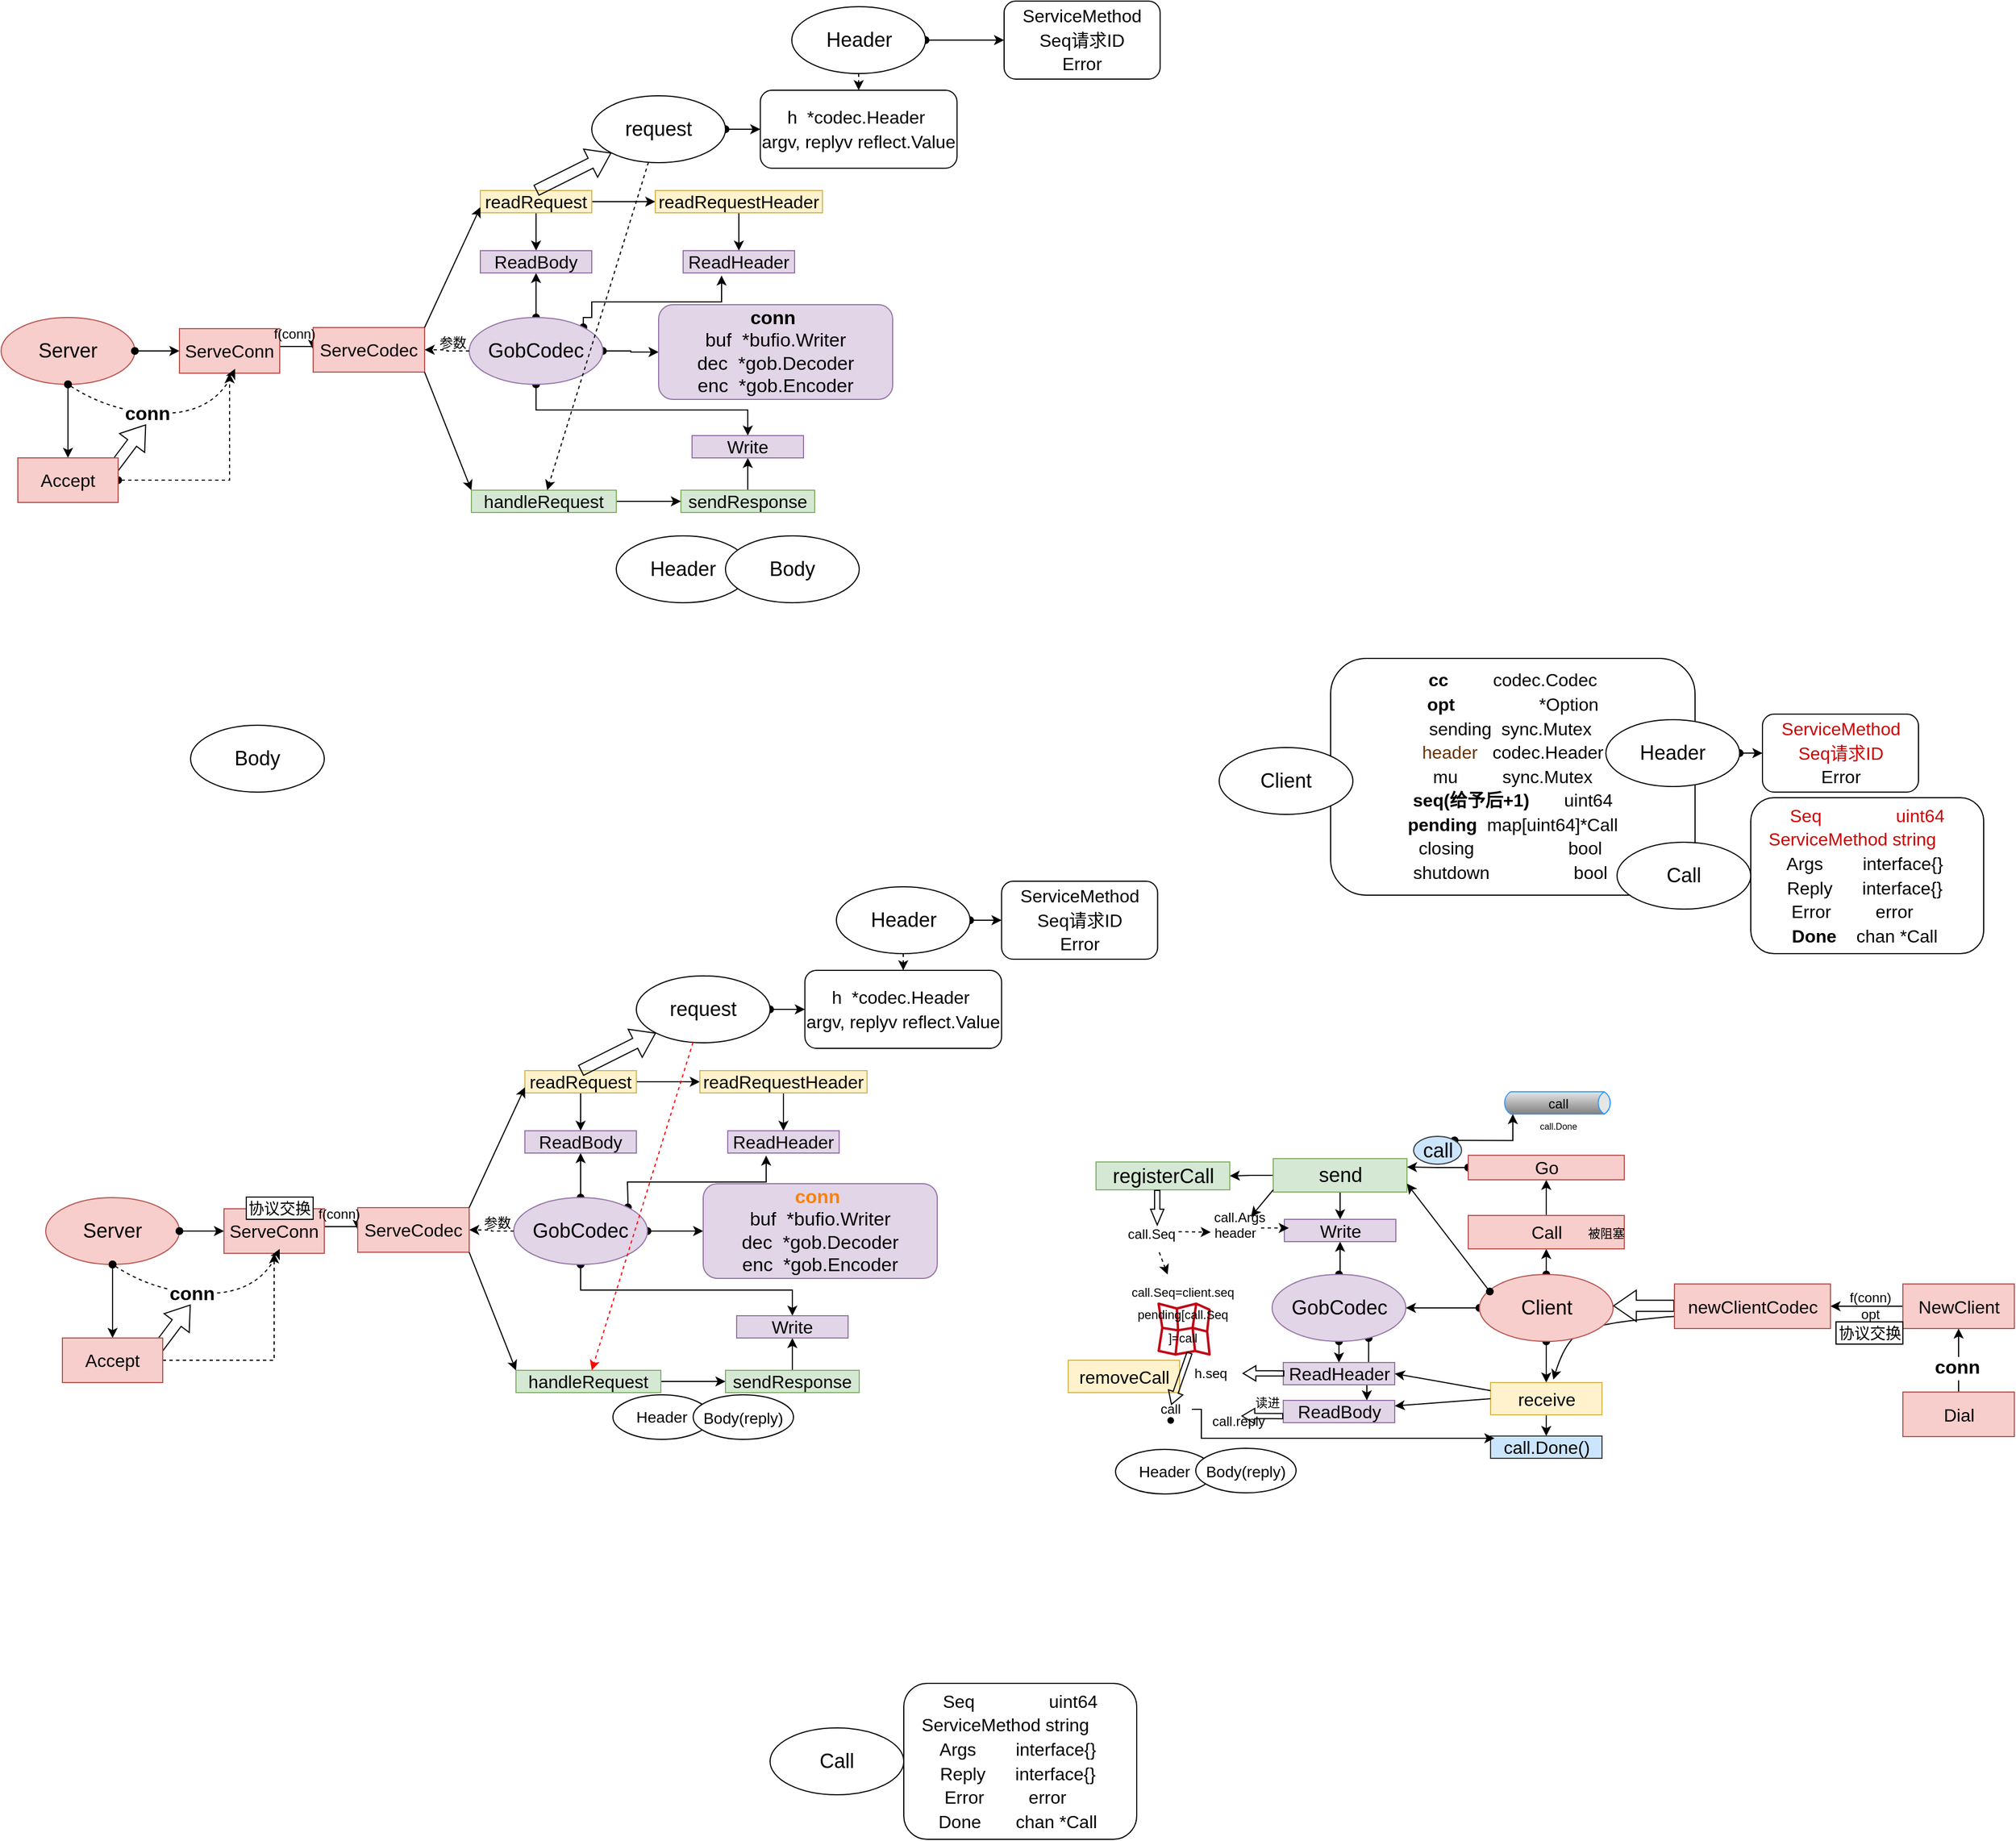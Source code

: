 <mxfile version="20.5.3" type="github">
  <diagram id="eaODy8OyjdZ2wIO0BQc4" name="第 1 页">
    <mxGraphModel dx="3413" dy="3036" grid="1" gridSize="10" guides="1" tooltips="1" connect="1" arrows="1" fold="1" page="1" pageScale="1" pageWidth="827" pageHeight="1169" math="0" shadow="0">
      <root>
        <mxCell id="0" />
        <mxCell id="1" parent="0" />
        <mxCell id="WHc0qpJLoC56aHPQvS_u-52" style="edgeStyle=orthogonalEdgeStyle;rounded=0;orthogonalLoop=1;jettySize=auto;html=1;exitX=0.722;exitY=0.95;exitDx=0;exitDy=0;entryX=0.75;entryY=0;entryDx=0;entryDy=0;fontSize=18;fontColor=#000000;startArrow=oval;startFill=1;exitPerimeter=0;" parent="1" source="IQ6RkOMLoomqvwZGH2zf-110" target="WHc0qpJLoC56aHPQvS_u-50" edge="1">
          <mxGeometry relative="1" as="geometry">
            <mxPoint x="1360.5" y="1247.17" as="sourcePoint" />
            <mxPoint x="1294.5" y="1247.17" as="targetPoint" />
          </mxGeometry>
        </mxCell>
        <mxCell id="WHc0qpJLoC56aHPQvS_u-5" value="" style="curved=1;endArrow=classic;html=1;rounded=0;entryX=0.563;entryY=-0.092;entryDx=0;entryDy=0;entryPerimeter=0;exitX=0;exitY=0.75;exitDx=0;exitDy=0;" parent="1" source="IQ6RkOMLoomqvwZGH2zf-98" target="WHc0qpJLoC56aHPQvS_u-2" edge="1">
          <mxGeometry width="50" height="50" relative="1" as="geometry">
            <mxPoint x="1571.5" y="1149" as="sourcePoint" />
            <mxPoint x="1521.5" y="1139" as="targetPoint" />
            <Array as="points">
              <mxPoint x="1561.5" y="1119" />
              <mxPoint x="1471.5" y="1129" />
              <mxPoint x="1451.5" y="1149" />
            </Array>
          </mxGeometry>
        </mxCell>
        <mxCell id="IQ6RkOMLoomqvwZGH2zf-21" style="edgeStyle=orthogonalEdgeStyle;rounded=0;orthogonalLoop=1;jettySize=auto;html=1;exitX=1;exitY=0.5;exitDx=0;exitDy=0;entryX=0;entryY=0.5;entryDx=0;entryDy=0;fontColor=#000000;startArrow=oval;startFill=1;" parent="1" source="WYq7ycHT5v9ta-YoD3O0-1" target="WYq7ycHT5v9ta-YoD3O0-4" edge="1">
          <mxGeometry relative="1" as="geometry" />
        </mxCell>
        <mxCell id="WYq7ycHT5v9ta-YoD3O0-1" value="&lt;font style=&quot;font-size: 18px;&quot;&gt;Header&lt;/font&gt;" style="ellipse;whiteSpace=wrap;html=1;" parent="1" vertex="1">
          <mxGeometry x="799.5" y="735" width="120" height="60" as="geometry" />
        </mxCell>
        <mxCell id="IQ6RkOMLoomqvwZGH2zf-3" style="edgeStyle=orthogonalEdgeStyle;rounded=0;orthogonalLoop=1;jettySize=auto;html=1;exitX=1;exitY=0.5;exitDx=0;exitDy=0;entryX=0;entryY=0.5;entryDx=0;entryDy=0;startArrow=oval;startFill=1;" parent="1" source="WYq7ycHT5v9ta-YoD3O0-2" target="WYq7ycHT5v9ta-YoD3O0-5" edge="1">
          <mxGeometry relative="1" as="geometry" />
        </mxCell>
        <mxCell id="IQ6RkOMLoomqvwZGH2zf-8" style="edgeStyle=orthogonalEdgeStyle;rounded=0;orthogonalLoop=1;jettySize=auto;html=1;exitX=0.5;exitY=1;exitDx=0;exitDy=0;startArrow=oval;startFill=1;" parent="1" source="WYq7ycHT5v9ta-YoD3O0-2" target="IQ6RkOMLoomqvwZGH2zf-7" edge="1">
          <mxGeometry relative="1" as="geometry" />
        </mxCell>
        <mxCell id="IQ6RkOMLoomqvwZGH2zf-9" style="edgeStyle=orthogonalEdgeStyle;rounded=0;orthogonalLoop=1;jettySize=auto;html=1;exitX=0.5;exitY=0;exitDx=0;exitDy=0;entryX=0.5;entryY=1;entryDx=0;entryDy=0;startArrow=oval;startFill=1;" parent="1" source="WYq7ycHT5v9ta-YoD3O0-2" target="IQ6RkOMLoomqvwZGH2zf-5" edge="1">
          <mxGeometry relative="1" as="geometry" />
        </mxCell>
        <mxCell id="IQ6RkOMLoomqvwZGH2zf-10" style="edgeStyle=orthogonalEdgeStyle;rounded=0;orthogonalLoop=1;jettySize=auto;html=1;exitX=1;exitY=0;exitDx=0;exitDy=0;entryX=0.345;entryY=1.115;entryDx=0;entryDy=0;entryPerimeter=0;startArrow=oval;startFill=1;" parent="1" source="WYq7ycHT5v9ta-YoD3O0-2" target="IQ6RkOMLoomqvwZGH2zf-6" edge="1">
          <mxGeometry relative="1" as="geometry">
            <Array as="points">
              <mxPoint x="612" y="1014" />
              <mxPoint x="612" y="1000" />
              <mxPoint x="737" y="1000" />
            </Array>
          </mxGeometry>
        </mxCell>
        <mxCell id="WYq7ycHT5v9ta-YoD3O0-2" value="&lt;font style=&quot;font-size: 18px;&quot;&gt;GobCodec&lt;br&gt;&lt;/font&gt;" style="ellipse;whiteSpace=wrap;html=1;fillColor=#e1d5e7;strokeColor=#9673a6;" parent="1" vertex="1">
          <mxGeometry x="510" y="1014" width="120" height="60" as="geometry" />
        </mxCell>
        <mxCell id="WYq7ycHT5v9ta-YoD3O0-3" value="Body" style="ellipse;whiteSpace=wrap;html=1;fontSize=18;" parent="1" vertex="1">
          <mxGeometry x="220" y="590" width="120" height="60" as="geometry" />
        </mxCell>
        <mxCell id="WYq7ycHT5v9ta-YoD3O0-4" value="&lt;font style=&quot;font-size: 16px;&quot;&gt;ServiceMethod&lt;br&gt;Seq请求ID&lt;br&gt;Error&lt;/font&gt;" style="rounded=1;whiteSpace=wrap;html=1;fontSize=18;" parent="1" vertex="1">
          <mxGeometry x="947.75" y="730" width="140" height="70" as="geometry" />
        </mxCell>
        <mxCell id="WYq7ycHT5v9ta-YoD3O0-5" value="&lt;div style=&quot;font-size: 17px;&quot;&gt; &lt;font color=&quot;#ff8000&quot; style=&quot;font-size: 17px;&quot;&gt;&lt;b style=&quot;&quot;&gt;conn&lt;/b&gt;&amp;nbsp;&lt;/font&gt;&lt;/div&gt;&lt;div style=&quot;font-size: 17px;&quot;&gt;&lt;font style=&quot;font-size: 17px;&quot;&gt;&lt;span style=&quot;&quot;&gt; &lt;/span&gt;buf&amp;nbsp; *bufio.Writer&lt;/font&gt;&lt;/div&gt;&lt;div style=&quot;font-size: 17px;&quot;&gt;&lt;font style=&quot;font-size: 17px;&quot;&gt;&lt;span style=&quot;&quot;&gt; &lt;/span&gt;dec&amp;nbsp; *gob.Decoder&lt;/font&gt;&lt;/div&gt;&lt;div style=&quot;font-size: 17px;&quot;&gt; &lt;font style=&quot;font-size: 17px;&quot;&gt;enc&amp;nbsp; *gob.Encoder&lt;/font&gt;&lt;/div&gt;" style="rounded=1;whiteSpace=wrap;html=1;fontSize=18;fillColor=#e1d5e7;strokeColor=#9673a6;" parent="1" vertex="1">
          <mxGeometry x="680" y="1001.5" width="210" height="85" as="geometry" />
        </mxCell>
        <mxCell id="WYq7ycHT5v9ta-YoD3O0-6" value="Server" style="ellipse;whiteSpace=wrap;html=1;fontSize=18;fillColor=#f8cecc;strokeColor=#b85450;" parent="1" vertex="1">
          <mxGeometry x="90" y="1014" width="120" height="60" as="geometry" />
        </mxCell>
        <mxCell id="WYq7ycHT5v9ta-YoD3O0-7" value="" style="endArrow=classic;html=1;rounded=0;fontSize=16;exitX=1;exitY=0.5;exitDx=0;exitDy=0;startArrow=oval;startFill=1;entryX=0;entryY=0.5;entryDx=0;entryDy=0;" parent="1" source="WYq7ycHT5v9ta-YoD3O0-6" target="WYq7ycHT5v9ta-YoD3O0-8" edge="1">
          <mxGeometry width="50" height="50" relative="1" as="geometry">
            <mxPoint x="250" y="1075" as="sourcePoint" />
            <mxPoint x="280" y="1040" as="targetPoint" />
          </mxGeometry>
        </mxCell>
        <mxCell id="WYq7ycHT5v9ta-YoD3O0-10" style="edgeStyle=orthogonalEdgeStyle;rounded=0;orthogonalLoop=1;jettySize=auto;html=1;exitX=1;exitY=0.5;exitDx=0;exitDy=0;entryX=0;entryY=0.5;entryDx=0;entryDy=0;fontSize=16;startArrow=none;startFill=0;" parent="1" source="WYq7ycHT5v9ta-YoD3O0-8" target="WYq7ycHT5v9ta-YoD3O0-9" edge="1">
          <mxGeometry relative="1" as="geometry">
            <Array as="points">
              <mxPoint x="370" y="1040" />
            </Array>
          </mxGeometry>
        </mxCell>
        <mxCell id="WYq7ycHT5v9ta-YoD3O0-8" value="ServeConn" style="whiteSpace=wrap;html=1;fontSize=16;fillColor=#f8cecc;strokeColor=#b85450;" parent="1" vertex="1">
          <mxGeometry x="250" y="1024" width="90" height="40" as="geometry" />
        </mxCell>
        <mxCell id="IQ6RkOMLoomqvwZGH2zf-17" style="edgeStyle=orthogonalEdgeStyle;rounded=0;orthogonalLoop=1;jettySize=auto;html=1;exitX=0;exitY=0.5;exitDx=0;exitDy=0;fontColor=#009900;startArrow=none;startFill=0;dashed=1;entryX=1;entryY=0.5;entryDx=0;entryDy=0;" parent="1" source="WYq7ycHT5v9ta-YoD3O0-2" target="WYq7ycHT5v9ta-YoD3O0-9" edge="1">
          <mxGeometry relative="1" as="geometry">
            <mxPoint x="490" y="1070" as="targetPoint" />
          </mxGeometry>
        </mxCell>
        <mxCell id="WYq7ycHT5v9ta-YoD3O0-9" value="ServeCodec" style="whiteSpace=wrap;html=1;fontSize=16;fillColor=#f8cecc;strokeColor=#b85450;" parent="1" vertex="1">
          <mxGeometry x="370" y="1023" width="100" height="40" as="geometry" />
        </mxCell>
        <mxCell id="WYq7ycHT5v9ta-YoD3O0-16" style="edgeStyle=orthogonalEdgeStyle;rounded=0;orthogonalLoop=1;jettySize=auto;html=1;exitX=1;exitY=0.5;exitDx=0;exitDy=0;fontSize=16;startArrow=none;startFill=0;" parent="1" source="WYq7ycHT5v9ta-YoD3O0-11" target="WYq7ycHT5v9ta-YoD3O0-15" edge="1">
          <mxGeometry relative="1" as="geometry" />
        </mxCell>
        <mxCell id="IQ6RkOMLoomqvwZGH2zf-11" style="edgeStyle=orthogonalEdgeStyle;rounded=0;orthogonalLoop=1;jettySize=auto;html=1;exitX=0.5;exitY=1;exitDx=0;exitDy=0;entryX=0.5;entryY=0;entryDx=0;entryDy=0;startArrow=none;startFill=0;" parent="1" source="WYq7ycHT5v9ta-YoD3O0-11" target="IQ6RkOMLoomqvwZGH2zf-5" edge="1">
          <mxGeometry relative="1" as="geometry" />
        </mxCell>
        <mxCell id="WYq7ycHT5v9ta-YoD3O0-11" value="readRequest" style="whiteSpace=wrap;html=1;fontSize=16;fillColor=#fff2cc;strokeColor=#d6b656;" parent="1" vertex="1">
          <mxGeometry x="520" y="900" width="100" height="20" as="geometry" />
        </mxCell>
        <mxCell id="IQ6RkOMLoomqvwZGH2zf-14" style="edgeStyle=orthogonalEdgeStyle;rounded=0;orthogonalLoop=1;jettySize=auto;html=1;exitX=0.5;exitY=0;exitDx=0;exitDy=0;entryX=0.5;entryY=1;entryDx=0;entryDy=0;startArrow=none;startFill=0;" parent="1" source="WYq7ycHT5v9ta-YoD3O0-12" target="IQ6RkOMLoomqvwZGH2zf-7" edge="1">
          <mxGeometry relative="1" as="geometry" />
        </mxCell>
        <mxCell id="WYq7ycHT5v9ta-YoD3O0-12" value="sendResponse" style="whiteSpace=wrap;html=1;fontSize=16;fillColor=#d5e8d4;strokeColor=#82b366;" parent="1" vertex="1">
          <mxGeometry x="700" y="1169" width="120" height="20" as="geometry" />
        </mxCell>
        <mxCell id="WYq7ycHT5v9ta-YoD3O0-14" style="edgeStyle=orthogonalEdgeStyle;rounded=0;orthogonalLoop=1;jettySize=auto;html=1;exitX=1;exitY=0.5;exitDx=0;exitDy=0;entryX=0;entryY=0.5;entryDx=0;entryDy=0;fontSize=16;startArrow=none;startFill=0;" parent="1" source="WYq7ycHT5v9ta-YoD3O0-13" target="WYq7ycHT5v9ta-YoD3O0-12" edge="1">
          <mxGeometry relative="1" as="geometry" />
        </mxCell>
        <mxCell id="WYq7ycHT5v9ta-YoD3O0-13" value="handleRequest" style="whiteSpace=wrap;html=1;fontSize=16;fillColor=#d5e8d4;strokeColor=#82b366;" parent="1" vertex="1">
          <mxGeometry x="512" y="1169" width="130" height="20" as="geometry" />
        </mxCell>
        <mxCell id="IQ6RkOMLoomqvwZGH2zf-13" style="edgeStyle=orthogonalEdgeStyle;rounded=0;orthogonalLoop=1;jettySize=auto;html=1;exitX=0.5;exitY=1;exitDx=0;exitDy=0;entryX=0.5;entryY=0;entryDx=0;entryDy=0;startArrow=none;startFill=0;" parent="1" source="WYq7ycHT5v9ta-YoD3O0-15" target="IQ6RkOMLoomqvwZGH2zf-6" edge="1">
          <mxGeometry relative="1" as="geometry" />
        </mxCell>
        <mxCell id="WYq7ycHT5v9ta-YoD3O0-15" value="readRequestHeader" style="whiteSpace=wrap;html=1;fontSize=16;fillColor=#fff2cc;strokeColor=#d6b656;" parent="1" vertex="1">
          <mxGeometry x="677" y="900" width="150" height="20" as="geometry" />
        </mxCell>
        <mxCell id="WYq7ycHT5v9ta-YoD3O0-17" value="" style="endArrow=classic;html=1;rounded=0;fontSize=17;entryX=0;entryY=0.75;entryDx=0;entryDy=0;exitX=1;exitY=0;exitDx=0;exitDy=0;" parent="1" source="WYq7ycHT5v9ta-YoD3O0-9" target="WYq7ycHT5v9ta-YoD3O0-11" edge="1">
          <mxGeometry width="50" height="50" relative="1" as="geometry">
            <mxPoint x="450" y="1030" as="sourcePoint" />
            <mxPoint x="500" y="980" as="targetPoint" />
          </mxGeometry>
        </mxCell>
        <mxCell id="WYq7ycHT5v9ta-YoD3O0-18" value="" style="endArrow=classic;html=1;rounded=0;fontSize=17;entryX=0;entryY=0;entryDx=0;entryDy=0;exitX=1;exitY=1;exitDx=0;exitDy=0;" parent="1" source="WYq7ycHT5v9ta-YoD3O0-9" target="WYq7ycHT5v9ta-YoD3O0-13" edge="1">
          <mxGeometry width="50" height="50" relative="1" as="geometry">
            <mxPoint x="430" y="1140" as="sourcePoint" />
            <mxPoint x="480" y="1090" as="targetPoint" />
          </mxGeometry>
        </mxCell>
        <mxCell id="WYq7ycHT5v9ta-YoD3O0-21" value="" style="curved=1;endArrow=classic;html=1;rounded=0;fontSize=17;exitX=0.5;exitY=1;exitDx=0;exitDy=0;startArrow=oval;startFill=1;dashed=1;" parent="1" source="WYq7ycHT5v9ta-YoD3O0-6" edge="1">
          <mxGeometry width="50" height="50" relative="1" as="geometry">
            <mxPoint x="210" y="1210" as="sourcePoint" />
            <mxPoint x="300" y="1060" as="targetPoint" />
            <Array as="points">
              <mxPoint x="190" y="1100" />
              <mxPoint x="280" y="1100" />
            </Array>
          </mxGeometry>
        </mxCell>
        <mxCell id="WYq7ycHT5v9ta-YoD3O0-27" value="conn" style="edgeLabel;html=1;align=center;verticalAlign=middle;resizable=0;points=[];fontSize=17;fontStyle=1" parent="WYq7ycHT5v9ta-YoD3O0-21" vertex="1" connectable="0">
          <mxGeometry x="-0.139" y="-1" relative="1" as="geometry">
            <mxPoint as="offset" />
          </mxGeometry>
        </mxCell>
        <mxCell id="WYq7ycHT5v9ta-YoD3O0-22" value="" style="endArrow=classic;html=1;rounded=0;fontSize=16;exitX=0.5;exitY=1;exitDx=0;exitDy=0;startArrow=oval;startFill=1;entryX=0.5;entryY=0;entryDx=0;entryDy=0;" parent="1" source="WYq7ycHT5v9ta-YoD3O0-6" target="WYq7ycHT5v9ta-YoD3O0-19" edge="1">
          <mxGeometry width="50" height="50" relative="1" as="geometry">
            <mxPoint x="90" y="1149.29" as="sourcePoint" />
            <mxPoint x="130" y="1149.29" as="targetPoint" />
          </mxGeometry>
        </mxCell>
        <mxCell id="WYq7ycHT5v9ta-YoD3O0-23" value="" style="shape=flexArrow;endArrow=classic;html=1;rounded=0;fontSize=17;endWidth=17.143;endSize=6.429;" parent="1" edge="1">
          <mxGeometry width="50" height="50" relative="1" as="geometry">
            <mxPoint x="190" y="1150" as="sourcePoint" />
            <mxPoint x="220" y="1110" as="targetPoint" />
          </mxGeometry>
        </mxCell>
        <mxCell id="IQ6RkOMLoomqvwZGH2zf-32" style="edgeStyle=orthogonalEdgeStyle;rounded=0;orthogonalLoop=1;jettySize=auto;html=1;exitX=1;exitY=0.5;exitDx=0;exitDy=0;entryX=0.5;entryY=1;entryDx=0;entryDy=0;dashed=1;fontColor=#000000;startArrow=none;startFill=0;" parent="1" source="WYq7ycHT5v9ta-YoD3O0-19" target="WYq7ycHT5v9ta-YoD3O0-8" edge="1">
          <mxGeometry relative="1" as="geometry" />
        </mxCell>
        <mxCell id="WYq7ycHT5v9ta-YoD3O0-19" value="Accept" style="whiteSpace=wrap;html=1;fontSize=16;fillColor=#f8cecc;strokeColor=#b85450;" parent="1" vertex="1">
          <mxGeometry x="105" y="1140" width="90" height="40" as="geometry" />
        </mxCell>
        <mxCell id="IQ6RkOMLoomqvwZGH2zf-5" value="ReadBody" style="whiteSpace=wrap;html=1;fontSize=16;fillColor=#e1d5e7;strokeColor=#9673a6;" parent="1" vertex="1">
          <mxGeometry x="520" y="954" width="100" height="20" as="geometry" />
        </mxCell>
        <mxCell id="IQ6RkOMLoomqvwZGH2zf-6" value="ReadHeader" style="whiteSpace=wrap;html=1;fontSize=16;fillColor=#e1d5e7;strokeColor=#9673a6;" parent="1" vertex="1">
          <mxGeometry x="702" y="954" width="100" height="20" as="geometry" />
        </mxCell>
        <mxCell id="IQ6RkOMLoomqvwZGH2zf-7" value="Write" style="whiteSpace=wrap;html=1;fontSize=16;fillColor=#e1d5e7;strokeColor=#9673a6;" parent="1" vertex="1">
          <mxGeometry x="710" y="1120" width="100" height="20" as="geometry" />
        </mxCell>
        <mxCell id="IQ6RkOMLoomqvwZGH2zf-18" value="&lt;font color=&quot;#000000&quot;&gt;参数&lt;/font&gt;" style="text;html=1;align=center;verticalAlign=middle;resizable=0;points=[];autosize=1;strokeColor=none;fillColor=none;fontColor=#009900;" parent="1" vertex="1">
          <mxGeometry x="470" y="1022" width="50" height="30" as="geometry" />
        </mxCell>
        <mxCell id="IQ6RkOMLoomqvwZGH2zf-20" value="f(conn)" style="text;html=1;align=center;verticalAlign=middle;resizable=0;points=[];autosize=1;strokeColor=none;fillColor=none;fontColor=#000000;" parent="1" vertex="1">
          <mxGeometry x="323" y="1013.5" width="60" height="30" as="geometry" />
        </mxCell>
        <mxCell id="IQ6RkOMLoomqvwZGH2zf-24" style="edgeStyle=orthogonalEdgeStyle;rounded=0;orthogonalLoop=1;jettySize=auto;html=1;exitX=1;exitY=0.5;exitDx=0;exitDy=0;entryX=0;entryY=0.5;entryDx=0;entryDy=0;fontColor=#000000;startArrow=oval;startFill=1;" parent="1" source="IQ6RkOMLoomqvwZGH2zf-22" target="IQ6RkOMLoomqvwZGH2zf-23" edge="1">
          <mxGeometry relative="1" as="geometry" />
        </mxCell>
        <mxCell id="IQ6RkOMLoomqvwZGH2zf-22" value="request" style="ellipse;whiteSpace=wrap;html=1;fontSize=18;" parent="1" vertex="1">
          <mxGeometry x="620" y="815" width="120" height="60" as="geometry" />
        </mxCell>
        <mxCell id="IQ6RkOMLoomqvwZGH2zf-23" value="&lt;div&gt;&lt;span style=&quot;font-size: 16px;&quot;&gt;h&amp;nbsp; *codec.Header&amp;nbsp;&lt;/span&gt;&lt;/div&gt;&lt;div&gt;&lt;span style=&quot;font-size: 16px;&quot;&gt;&lt;span style=&quot;&quot;&gt; &lt;/span&gt;argv, replyv reflect.Value&lt;/span&gt;&lt;/div&gt;" style="rounded=1;whiteSpace=wrap;html=1;fontSize=18;" parent="1" vertex="1">
          <mxGeometry x="771.25" y="810" width="176.5" height="70" as="geometry" />
        </mxCell>
        <mxCell id="IQ6RkOMLoomqvwZGH2zf-25" value="" style="shape=flexArrow;endArrow=classic;html=1;rounded=0;fontSize=17;endWidth=17.143;endSize=6.429;entryX=0;entryY=1;entryDx=0;entryDy=0;" parent="1" target="IQ6RkOMLoomqvwZGH2zf-22" edge="1">
          <mxGeometry width="50" height="50" relative="1" as="geometry">
            <mxPoint x="570" y="900" as="sourcePoint" />
            <mxPoint x="600" y="860" as="targetPoint" />
          </mxGeometry>
        </mxCell>
        <mxCell id="IQ6RkOMLoomqvwZGH2zf-26" value="&lt;font style=&quot;font-size: 14px;&quot;&gt;Header&lt;/font&gt;" style="ellipse;whiteSpace=wrap;html=1;" parent="1" vertex="1">
          <mxGeometry x="599" y="1191" width="88" height="40" as="geometry" />
        </mxCell>
        <mxCell id="IQ6RkOMLoomqvwZGH2zf-27" value="&lt;font style=&quot;font-size: 14px;&quot;&gt;Body(reply)&lt;/font&gt;" style="ellipse;whiteSpace=wrap;html=1;fontSize=18;" parent="1" vertex="1">
          <mxGeometry x="671" y="1191" width="90" height="40" as="geometry" />
        </mxCell>
        <mxCell id="IQ6RkOMLoomqvwZGH2zf-29" value="" style="endArrow=classic;html=1;rounded=0;fontColor=#000000;dashed=1;strokeColor=#FF0000;" parent="1" source="IQ6RkOMLoomqvwZGH2zf-22" edge="1">
          <mxGeometry width="50" height="50" relative="1" as="geometry">
            <mxPoint x="660" y="1069" as="sourcePoint" />
            <mxPoint x="580" y="1169" as="targetPoint" />
          </mxGeometry>
        </mxCell>
        <mxCell id="IQ6RkOMLoomqvwZGH2zf-35" value="" style="endArrow=classic;html=1;rounded=0;dashed=1;fontColor=#000000;" parent="1" source="WYq7ycHT5v9ta-YoD3O0-1" target="IQ6RkOMLoomqvwZGH2zf-23" edge="1">
          <mxGeometry width="50" height="50" relative="1" as="geometry">
            <mxPoint x="740" y="730" as="sourcePoint" />
            <mxPoint x="790" y="680" as="targetPoint" />
          </mxGeometry>
        </mxCell>
        <mxCell id="IQ6RkOMLoomqvwZGH2zf-36" value="&lt;font style=&quot;font-size: 18px;&quot;&gt;Call&lt;/font&gt;" style="ellipse;whiteSpace=wrap;html=1;" parent="1" vertex="1">
          <mxGeometry x="740" y="1490" width="120" height="60" as="geometry" />
        </mxCell>
        <mxCell id="IQ6RkOMLoomqvwZGH2zf-38" value="&lt;div&gt;&lt;span style=&quot;font-size: 16px;&quot;&gt;&lt;span style=&quot;&quot;&gt; &lt;/span&gt;Seq&amp;nbsp; &amp;nbsp; &amp;nbsp; &amp;nbsp; &amp;nbsp; &amp;nbsp; &amp;nbsp; &amp;nbsp;uint64&lt;/span&gt;&lt;/div&gt;&lt;div&gt;&lt;span style=&quot;font-size: 16px;&quot;&gt;&lt;span style=&quot;&quot;&gt; &lt;/span&gt;ServiceMethod string&amp;nbsp; &amp;nbsp; &amp;nbsp;&amp;nbsp;&lt;/span&gt;&lt;/div&gt;&lt;div&gt;&lt;span style=&quot;font-size: 16px;&quot;&gt;&lt;span style=&quot;&quot;&gt; &lt;/span&gt;Args&amp;nbsp; &amp;nbsp; &amp;nbsp; &amp;nbsp; interface{}&amp;nbsp;&lt;/span&gt;&lt;/div&gt;&lt;div&gt;&lt;span style=&quot;font-size: 16px;&quot;&gt;&lt;span style=&quot;&quot;&gt; &lt;/span&gt;Reply&amp;nbsp; &amp;nbsp; &amp;nbsp; interface{}&amp;nbsp;&lt;/span&gt;&lt;/div&gt;&lt;div&gt;&lt;span style=&quot;font-size: 16px;&quot;&gt;&lt;span style=&quot;&quot;&gt; &lt;/span&gt;Error&amp;nbsp; &amp;nbsp; &amp;nbsp; &amp;nbsp; &amp;nbsp;error&amp;nbsp; &amp;nbsp; &amp;nbsp;&amp;nbsp;&lt;/span&gt;&lt;/div&gt;&lt;div&gt;&lt;span style=&quot;font-size: 16px;&quot;&gt;&lt;span style=&quot;&quot;&gt; &lt;/span&gt;Done&amp;nbsp; &amp;nbsp; &amp;nbsp; &amp;nbsp;chan *Call&amp;nbsp;&lt;/span&gt;&lt;/div&gt;" style="rounded=1;whiteSpace=wrap;html=1;fontSize=18;" parent="1" vertex="1">
          <mxGeometry x="860" y="1450" width="209" height="140" as="geometry" />
        </mxCell>
        <mxCell id="IQ6RkOMLoomqvwZGH2zf-111" style="edgeStyle=orthogonalEdgeStyle;rounded=0;orthogonalLoop=1;jettySize=auto;html=1;exitX=0;exitY=0.5;exitDx=0;exitDy=0;entryX=1;entryY=0.5;entryDx=0;entryDy=0;fontSize=18;fontColor=#000000;startArrow=oval;startFill=1;" parent="1" source="IQ6RkOMLoomqvwZGH2zf-39" target="IQ6RkOMLoomqvwZGH2zf-110" edge="1">
          <mxGeometry relative="1" as="geometry" />
        </mxCell>
        <mxCell id="IQ6RkOMLoomqvwZGH2zf-116" style="edgeStyle=orthogonalEdgeStyle;rounded=0;orthogonalLoop=1;jettySize=auto;html=1;exitX=0.5;exitY=0;exitDx=0;exitDy=0;fontSize=18;fontColor=#000000;startArrow=oval;startFill=1;entryX=0.5;entryY=1;entryDx=0;entryDy=0;" parent="1" source="IQ6RkOMLoomqvwZGH2zf-39" target="IQ6RkOMLoomqvwZGH2zf-117" edge="1">
          <mxGeometry relative="1" as="geometry">
            <mxPoint x="1436.5" y="1039" as="targetPoint" />
          </mxGeometry>
        </mxCell>
        <mxCell id="WHc0qpJLoC56aHPQvS_u-3" style="edgeStyle=orthogonalEdgeStyle;rounded=0;orthogonalLoop=1;jettySize=auto;html=1;exitX=0.5;exitY=1;exitDx=0;exitDy=0;startArrow=oval;startFill=1;" parent="1" source="IQ6RkOMLoomqvwZGH2zf-39" target="WHc0qpJLoC56aHPQvS_u-2" edge="1">
          <mxGeometry relative="1" as="geometry" />
        </mxCell>
        <mxCell id="IQ6RkOMLoomqvwZGH2zf-39" value="&lt;font style=&quot;font-size: 18px;&quot;&gt;Client&lt;/font&gt;" style="ellipse;whiteSpace=wrap;html=1;fillColor=#f8cecc;strokeColor=#b85450;" parent="1" vertex="1">
          <mxGeometry x="1376.5" y="1083" width="120" height="60" as="geometry" />
        </mxCell>
        <mxCell id="IQ6RkOMLoomqvwZGH2zf-40" value="&lt;div&gt;&lt;span style=&quot;font-size: 16px;&quot;&gt;&lt;span style=&quot;&quot;&gt; &lt;/span&gt;&lt;b&gt;cc&lt;/b&gt;&amp;nbsp; &amp;nbsp; &amp;nbsp; &amp;nbsp; &amp;nbsp;codec.Codec&lt;/span&gt;&lt;/div&gt;&lt;div&gt;&lt;span style=&quot;font-size: 16px;&quot;&gt;&lt;span style=&quot;&quot;&gt; &lt;/span&gt;&lt;b&gt;opt&lt;/b&gt;&amp;nbsp; &amp;nbsp; &amp;nbsp; &amp;nbsp; &amp;nbsp; &amp;nbsp; &amp;nbsp; &amp;nbsp; &amp;nbsp;*Option&lt;/span&gt;&lt;/div&gt;&lt;div&gt;&lt;span style=&quot;font-size: 16px;&quot;&gt;&lt;span style=&quot;&quot;&gt; &lt;/span&gt;sending&amp;nbsp; sync.Mutex&amp;nbsp;&lt;/span&gt;&lt;/div&gt;&lt;div&gt;&lt;span style=&quot;font-size: 16px;&quot;&gt;&lt;span style=&quot;&quot;&gt; &lt;/span&gt;&lt;font color=&quot;#663300&quot;&gt;header&lt;/font&gt;&amp;nbsp; &amp;nbsp;codec.Header&lt;/span&gt;&lt;/div&gt;&lt;div&gt;&lt;span style=&quot;font-size: 16px;&quot;&gt;&lt;span style=&quot;&quot;&gt; &lt;/span&gt;mu&amp;nbsp; &amp;nbsp; &amp;nbsp; &amp;nbsp; &amp;nbsp;sync.Mutex&lt;/span&gt;&lt;/div&gt;&lt;div&gt;&lt;span style=&quot;font-size: 16px;&quot;&gt;&lt;span style=&quot;&quot;&gt; &lt;/span&gt;&lt;b&gt;seq(给予后+1)&lt;/b&gt;&amp;nbsp; &amp;nbsp; &amp;nbsp; &amp;nbsp;uint64&lt;/span&gt;&lt;/div&gt;&lt;div&gt;&lt;span style=&quot;font-size: 16px;&quot;&gt;&lt;span style=&quot;&quot;&gt; &lt;/span&gt;&lt;b&gt;pending&lt;/b&gt;&amp;nbsp; map[uint64]*Call&lt;/span&gt;&lt;/div&gt;&lt;div&gt;&lt;span style=&quot;font-size: 16px;&quot;&gt;&lt;span style=&quot;&quot;&gt; &lt;/span&gt;closing&amp;nbsp; &amp;nbsp; &amp;nbsp; &amp;nbsp; &amp;nbsp; &amp;nbsp; &amp;nbsp; &amp;nbsp; &amp;nbsp; &amp;nbsp;bool&amp;nbsp;&lt;/span&gt;&lt;/div&gt;&lt;div&gt;&lt;span style=&quot;font-size: 16px;&quot;&gt;&lt;span style=&quot;&quot;&gt; &lt;/span&gt;shutdown&amp;nbsp; &amp;nbsp; &amp;nbsp; &amp;nbsp; &amp;nbsp; &amp;nbsp; &amp;nbsp; &amp;nbsp; &amp;nbsp;bool&amp;nbsp;&lt;/span&gt;&lt;/div&gt;" style="rounded=1;whiteSpace=wrap;html=1;fontSize=18;" parent="1" vertex="1">
          <mxGeometry x="1243" y="530" width="327" height="212.5" as="geometry" />
        </mxCell>
        <mxCell id="IQ6RkOMLoomqvwZGH2zf-41" style="edgeStyle=orthogonalEdgeStyle;rounded=0;orthogonalLoop=1;jettySize=auto;html=1;exitX=1;exitY=0.5;exitDx=0;exitDy=0;entryX=0;entryY=0.5;entryDx=0;entryDy=0;fontColor=#000000;startArrow=oval;startFill=1;" parent="1" source="IQ6RkOMLoomqvwZGH2zf-42" target="IQ6RkOMLoomqvwZGH2zf-48" edge="1">
          <mxGeometry relative="1" as="geometry" />
        </mxCell>
        <mxCell id="IQ6RkOMLoomqvwZGH2zf-42" value="&lt;font style=&quot;font-size: 18px;&quot;&gt;Header&lt;/font&gt;" style="ellipse;whiteSpace=wrap;html=1;" parent="1" vertex="1">
          <mxGeometry x="759.5" y="-55" width="120" height="60" as="geometry" />
        </mxCell>
        <mxCell id="IQ6RkOMLoomqvwZGH2zf-43" style="edgeStyle=orthogonalEdgeStyle;rounded=0;orthogonalLoop=1;jettySize=auto;html=1;exitX=1;exitY=0.5;exitDx=0;exitDy=0;entryX=0;entryY=0.5;entryDx=0;entryDy=0;startArrow=oval;startFill=1;" parent="1" source="IQ6RkOMLoomqvwZGH2zf-47" target="IQ6RkOMLoomqvwZGH2zf-49" edge="1">
          <mxGeometry relative="1" as="geometry" />
        </mxCell>
        <mxCell id="IQ6RkOMLoomqvwZGH2zf-44" style="edgeStyle=orthogonalEdgeStyle;rounded=0;orthogonalLoop=1;jettySize=auto;html=1;exitX=0.5;exitY=1;exitDx=0;exitDy=0;startArrow=oval;startFill=1;" parent="1" source="IQ6RkOMLoomqvwZGH2zf-47" target="IQ6RkOMLoomqvwZGH2zf-75" edge="1">
          <mxGeometry relative="1" as="geometry" />
        </mxCell>
        <mxCell id="IQ6RkOMLoomqvwZGH2zf-45" style="edgeStyle=orthogonalEdgeStyle;rounded=0;orthogonalLoop=1;jettySize=auto;html=1;exitX=0.5;exitY=0;exitDx=0;exitDy=0;entryX=0.5;entryY=1;entryDx=0;entryDy=0;startArrow=oval;startFill=1;" parent="1" source="IQ6RkOMLoomqvwZGH2zf-47" target="IQ6RkOMLoomqvwZGH2zf-73" edge="1">
          <mxGeometry relative="1" as="geometry" />
        </mxCell>
        <mxCell id="IQ6RkOMLoomqvwZGH2zf-46" style="edgeStyle=orthogonalEdgeStyle;rounded=0;orthogonalLoop=1;jettySize=auto;html=1;exitX=1;exitY=0;exitDx=0;exitDy=0;entryX=0.345;entryY=1.115;entryDx=0;entryDy=0;entryPerimeter=0;startArrow=oval;startFill=1;" parent="1" source="IQ6RkOMLoomqvwZGH2zf-47" target="IQ6RkOMLoomqvwZGH2zf-74" edge="1">
          <mxGeometry relative="1" as="geometry">
            <Array as="points">
              <mxPoint x="572" y="224" />
              <mxPoint x="580" y="224" />
              <mxPoint x="580" y="210" />
              <mxPoint x="697" y="210" />
            </Array>
          </mxGeometry>
        </mxCell>
        <mxCell id="IQ6RkOMLoomqvwZGH2zf-47" value="&lt;font style=&quot;font-size: 18px;&quot;&gt;GobCodec&lt;br&gt;&lt;/font&gt;" style="ellipse;whiteSpace=wrap;html=1;fillColor=#e1d5e7;strokeColor=#9673a6;" parent="1" vertex="1">
          <mxGeometry x="470" y="224" width="120" height="60" as="geometry" />
        </mxCell>
        <mxCell id="IQ6RkOMLoomqvwZGH2zf-48" value="&lt;font style=&quot;font-size: 16px;&quot;&gt;ServiceMethod&lt;br&gt;Seq请求ID&lt;br&gt;Error&lt;/font&gt;" style="rounded=1;whiteSpace=wrap;html=1;fontSize=18;" parent="1" vertex="1">
          <mxGeometry x="950" y="-60" width="140" height="70" as="geometry" />
        </mxCell>
        <mxCell id="IQ6RkOMLoomqvwZGH2zf-49" value="&lt;div style=&quot;font-size: 17px;&quot;&gt; &lt;font style=&quot;font-size: 17px;&quot;&gt;&lt;b&gt;conn&lt;/b&gt;&amp;nbsp;&lt;/font&gt;&lt;/div&gt;&lt;div style=&quot;font-size: 17px;&quot;&gt;&lt;font style=&quot;font-size: 17px;&quot;&gt;&lt;span style=&quot;&quot;&gt; &lt;/span&gt;buf&amp;nbsp; *bufio.Writer&lt;/font&gt;&lt;/div&gt;&lt;div style=&quot;font-size: 17px;&quot;&gt;&lt;font style=&quot;font-size: 17px;&quot;&gt;&lt;span style=&quot;&quot;&gt; &lt;/span&gt;dec&amp;nbsp; *gob.Decoder&lt;/font&gt;&lt;/div&gt;&lt;div style=&quot;font-size: 17px;&quot;&gt; &lt;font style=&quot;font-size: 17px;&quot;&gt;enc&amp;nbsp; *gob.Encoder&lt;/font&gt;&lt;/div&gt;" style="rounded=1;whiteSpace=wrap;html=1;fontSize=18;fillColor=#e1d5e7;strokeColor=#9673a6;" parent="1" vertex="1">
          <mxGeometry x="640" y="212.5" width="210" height="85" as="geometry" />
        </mxCell>
        <mxCell id="IQ6RkOMLoomqvwZGH2zf-50" value="Server" style="ellipse;whiteSpace=wrap;html=1;fontSize=18;fillColor=#f8cecc;strokeColor=#b85450;" parent="1" vertex="1">
          <mxGeometry x="50" y="224" width="120" height="60" as="geometry" />
        </mxCell>
        <mxCell id="IQ6RkOMLoomqvwZGH2zf-51" value="" style="endArrow=classic;html=1;rounded=0;fontSize=16;exitX=1;exitY=0.5;exitDx=0;exitDy=0;startArrow=oval;startFill=1;entryX=0;entryY=0.5;entryDx=0;entryDy=0;" parent="1" source="IQ6RkOMLoomqvwZGH2zf-50" target="IQ6RkOMLoomqvwZGH2zf-53" edge="1">
          <mxGeometry width="50" height="50" relative="1" as="geometry">
            <mxPoint x="210" y="285" as="sourcePoint" />
            <mxPoint x="240" y="250" as="targetPoint" />
          </mxGeometry>
        </mxCell>
        <mxCell id="IQ6RkOMLoomqvwZGH2zf-52" style="edgeStyle=orthogonalEdgeStyle;rounded=0;orthogonalLoop=1;jettySize=auto;html=1;exitX=1;exitY=0.5;exitDx=0;exitDy=0;entryX=0;entryY=0.5;entryDx=0;entryDy=0;fontSize=16;startArrow=none;startFill=0;" parent="1" source="IQ6RkOMLoomqvwZGH2zf-53" target="IQ6RkOMLoomqvwZGH2zf-55" edge="1">
          <mxGeometry relative="1" as="geometry">
            <Array as="points">
              <mxPoint x="330" y="250" />
            </Array>
          </mxGeometry>
        </mxCell>
        <mxCell id="IQ6RkOMLoomqvwZGH2zf-53" value="ServeConn" style="whiteSpace=wrap;html=1;fontSize=16;fillColor=#f8cecc;strokeColor=#b85450;" parent="1" vertex="1">
          <mxGeometry x="210" y="234" width="90" height="40" as="geometry" />
        </mxCell>
        <mxCell id="IQ6RkOMLoomqvwZGH2zf-54" style="edgeStyle=orthogonalEdgeStyle;rounded=0;orthogonalLoop=1;jettySize=auto;html=1;exitX=0;exitY=0.5;exitDx=0;exitDy=0;fontColor=#009900;startArrow=none;startFill=0;dashed=1;entryX=1;entryY=0.5;entryDx=0;entryDy=0;" parent="1" source="IQ6RkOMLoomqvwZGH2zf-47" target="IQ6RkOMLoomqvwZGH2zf-55" edge="1">
          <mxGeometry relative="1" as="geometry">
            <mxPoint x="450" y="280" as="targetPoint" />
          </mxGeometry>
        </mxCell>
        <mxCell id="IQ6RkOMLoomqvwZGH2zf-55" value="ServeCodec" style="whiteSpace=wrap;html=1;fontSize=16;fillColor=#f8cecc;strokeColor=#b85450;" parent="1" vertex="1">
          <mxGeometry x="330" y="233" width="100" height="40" as="geometry" />
        </mxCell>
        <mxCell id="IQ6RkOMLoomqvwZGH2zf-56" style="edgeStyle=orthogonalEdgeStyle;rounded=0;orthogonalLoop=1;jettySize=auto;html=1;exitX=1;exitY=0.5;exitDx=0;exitDy=0;fontSize=16;startArrow=none;startFill=0;" parent="1" source="IQ6RkOMLoomqvwZGH2zf-58" target="IQ6RkOMLoomqvwZGH2zf-64" edge="1">
          <mxGeometry relative="1" as="geometry" />
        </mxCell>
        <mxCell id="IQ6RkOMLoomqvwZGH2zf-57" style="edgeStyle=orthogonalEdgeStyle;rounded=0;orthogonalLoop=1;jettySize=auto;html=1;exitX=0.5;exitY=1;exitDx=0;exitDy=0;entryX=0.5;entryY=0;entryDx=0;entryDy=0;startArrow=none;startFill=0;" parent="1" source="IQ6RkOMLoomqvwZGH2zf-58" target="IQ6RkOMLoomqvwZGH2zf-73" edge="1">
          <mxGeometry relative="1" as="geometry" />
        </mxCell>
        <mxCell id="IQ6RkOMLoomqvwZGH2zf-58" value="readRequest" style="whiteSpace=wrap;html=1;fontSize=16;fillColor=#fff2cc;strokeColor=#d6b656;" parent="1" vertex="1">
          <mxGeometry x="480" y="110" width="100" height="20" as="geometry" />
        </mxCell>
        <mxCell id="IQ6RkOMLoomqvwZGH2zf-59" style="edgeStyle=orthogonalEdgeStyle;rounded=0;orthogonalLoop=1;jettySize=auto;html=1;exitX=0.5;exitY=0;exitDx=0;exitDy=0;entryX=0.5;entryY=1;entryDx=0;entryDy=0;startArrow=none;startFill=0;" parent="1" source="IQ6RkOMLoomqvwZGH2zf-60" target="IQ6RkOMLoomqvwZGH2zf-75" edge="1">
          <mxGeometry relative="1" as="geometry" />
        </mxCell>
        <mxCell id="IQ6RkOMLoomqvwZGH2zf-60" value="sendResponse" style="whiteSpace=wrap;html=1;fontSize=16;fillColor=#d5e8d4;strokeColor=#82b366;" parent="1" vertex="1">
          <mxGeometry x="660" y="379" width="120" height="20" as="geometry" />
        </mxCell>
        <mxCell id="IQ6RkOMLoomqvwZGH2zf-61" style="edgeStyle=orthogonalEdgeStyle;rounded=0;orthogonalLoop=1;jettySize=auto;html=1;exitX=1;exitY=0.5;exitDx=0;exitDy=0;entryX=0;entryY=0.5;entryDx=0;entryDy=0;fontSize=16;startArrow=none;startFill=0;" parent="1" source="IQ6RkOMLoomqvwZGH2zf-62" target="IQ6RkOMLoomqvwZGH2zf-60" edge="1">
          <mxGeometry relative="1" as="geometry" />
        </mxCell>
        <mxCell id="IQ6RkOMLoomqvwZGH2zf-62" value="handleRequest" style="whiteSpace=wrap;html=1;fontSize=16;fillColor=#d5e8d4;strokeColor=#82b366;" parent="1" vertex="1">
          <mxGeometry x="472" y="379" width="130" height="20" as="geometry" />
        </mxCell>
        <mxCell id="IQ6RkOMLoomqvwZGH2zf-63" style="edgeStyle=orthogonalEdgeStyle;rounded=0;orthogonalLoop=1;jettySize=auto;html=1;exitX=0.5;exitY=1;exitDx=0;exitDy=0;entryX=0.5;entryY=0;entryDx=0;entryDy=0;startArrow=none;startFill=0;" parent="1" source="IQ6RkOMLoomqvwZGH2zf-64" target="IQ6RkOMLoomqvwZGH2zf-74" edge="1">
          <mxGeometry relative="1" as="geometry" />
        </mxCell>
        <mxCell id="IQ6RkOMLoomqvwZGH2zf-64" value="readRequestHeader" style="whiteSpace=wrap;html=1;fontSize=16;fillColor=#fff2cc;strokeColor=#d6b656;" parent="1" vertex="1">
          <mxGeometry x="637" y="110" width="150" height="20" as="geometry" />
        </mxCell>
        <mxCell id="IQ6RkOMLoomqvwZGH2zf-65" value="" style="endArrow=classic;html=1;rounded=0;fontSize=17;entryX=0;entryY=0.75;entryDx=0;entryDy=0;exitX=1;exitY=0;exitDx=0;exitDy=0;" parent="1" source="IQ6RkOMLoomqvwZGH2zf-55" target="IQ6RkOMLoomqvwZGH2zf-58" edge="1">
          <mxGeometry width="50" height="50" relative="1" as="geometry">
            <mxPoint x="410" y="240" as="sourcePoint" />
            <mxPoint x="460" y="190" as="targetPoint" />
          </mxGeometry>
        </mxCell>
        <mxCell id="IQ6RkOMLoomqvwZGH2zf-66" value="" style="endArrow=classic;html=1;rounded=0;fontSize=17;entryX=0;entryY=0;entryDx=0;entryDy=0;exitX=1;exitY=1;exitDx=0;exitDy=0;" parent="1" source="IQ6RkOMLoomqvwZGH2zf-55" target="IQ6RkOMLoomqvwZGH2zf-62" edge="1">
          <mxGeometry width="50" height="50" relative="1" as="geometry">
            <mxPoint x="390" y="350" as="sourcePoint" />
            <mxPoint x="440" y="300" as="targetPoint" />
          </mxGeometry>
        </mxCell>
        <mxCell id="IQ6RkOMLoomqvwZGH2zf-67" value="" style="curved=1;endArrow=classic;html=1;rounded=0;fontSize=17;exitX=0.5;exitY=1;exitDx=0;exitDy=0;startArrow=oval;startFill=1;dashed=1;" parent="1" source="IQ6RkOMLoomqvwZGH2zf-50" edge="1">
          <mxGeometry width="50" height="50" relative="1" as="geometry">
            <mxPoint x="170" y="420" as="sourcePoint" />
            <mxPoint x="260" y="270" as="targetPoint" />
            <Array as="points">
              <mxPoint x="150" y="310" />
              <mxPoint x="240" y="310" />
            </Array>
          </mxGeometry>
        </mxCell>
        <mxCell id="IQ6RkOMLoomqvwZGH2zf-68" value="conn" style="edgeLabel;html=1;align=center;verticalAlign=middle;resizable=0;points=[];fontSize=17;fontStyle=1" parent="IQ6RkOMLoomqvwZGH2zf-67" vertex="1" connectable="0">
          <mxGeometry x="-0.139" y="-1" relative="1" as="geometry">
            <mxPoint as="offset" />
          </mxGeometry>
        </mxCell>
        <mxCell id="IQ6RkOMLoomqvwZGH2zf-69" value="" style="endArrow=classic;html=1;rounded=0;fontSize=16;exitX=0.5;exitY=1;exitDx=0;exitDy=0;startArrow=oval;startFill=1;entryX=0.5;entryY=0;entryDx=0;entryDy=0;" parent="1" source="IQ6RkOMLoomqvwZGH2zf-50" target="IQ6RkOMLoomqvwZGH2zf-72" edge="1">
          <mxGeometry width="50" height="50" relative="1" as="geometry">
            <mxPoint x="50" y="359.29" as="sourcePoint" />
            <mxPoint x="90" y="359.29" as="targetPoint" />
          </mxGeometry>
        </mxCell>
        <mxCell id="IQ6RkOMLoomqvwZGH2zf-70" value="" style="shape=flexArrow;endArrow=classic;html=1;rounded=0;fontSize=17;endWidth=17.143;endSize=6.429;" parent="1" edge="1">
          <mxGeometry width="50" height="50" relative="1" as="geometry">
            <mxPoint x="150" y="360" as="sourcePoint" />
            <mxPoint x="180" y="320" as="targetPoint" />
          </mxGeometry>
        </mxCell>
        <mxCell id="IQ6RkOMLoomqvwZGH2zf-71" style="edgeStyle=orthogonalEdgeStyle;rounded=0;orthogonalLoop=1;jettySize=auto;html=1;exitX=1;exitY=0.5;exitDx=0;exitDy=0;entryX=0.5;entryY=1;entryDx=0;entryDy=0;dashed=1;fontColor=#000000;startArrow=oval;startFill=1;" parent="1" source="IQ6RkOMLoomqvwZGH2zf-72" target="IQ6RkOMLoomqvwZGH2zf-53" edge="1">
          <mxGeometry relative="1" as="geometry" />
        </mxCell>
        <mxCell id="IQ6RkOMLoomqvwZGH2zf-72" value="Accept" style="whiteSpace=wrap;html=1;fontSize=16;fillColor=#f8cecc;strokeColor=#b85450;" parent="1" vertex="1">
          <mxGeometry x="65" y="350" width="90" height="40" as="geometry" />
        </mxCell>
        <mxCell id="IQ6RkOMLoomqvwZGH2zf-73" value="ReadBody" style="whiteSpace=wrap;html=1;fontSize=16;fillColor=#e1d5e7;strokeColor=#9673a6;" parent="1" vertex="1">
          <mxGeometry x="480" y="164" width="100" height="20" as="geometry" />
        </mxCell>
        <mxCell id="IQ6RkOMLoomqvwZGH2zf-74" value="ReadHeader" style="whiteSpace=wrap;html=1;fontSize=16;fillColor=#e1d5e7;strokeColor=#9673a6;" parent="1" vertex="1">
          <mxGeometry x="662" y="164" width="100" height="20" as="geometry" />
        </mxCell>
        <mxCell id="IQ6RkOMLoomqvwZGH2zf-75" value="Write" style="whiteSpace=wrap;html=1;fontSize=16;fillColor=#e1d5e7;strokeColor=#9673a6;" parent="1" vertex="1">
          <mxGeometry x="670" y="330" width="100" height="20" as="geometry" />
        </mxCell>
        <mxCell id="IQ6RkOMLoomqvwZGH2zf-76" value="&lt;font color=&quot;#000000&quot;&gt;参数&lt;/font&gt;" style="text;html=1;align=center;verticalAlign=middle;resizable=0;points=[];autosize=1;strokeColor=none;fillColor=none;fontColor=#009900;" parent="1" vertex="1">
          <mxGeometry x="430" y="232" width="50" height="30" as="geometry" />
        </mxCell>
        <mxCell id="IQ6RkOMLoomqvwZGH2zf-77" value="f(conn)" style="text;html=1;align=center;verticalAlign=middle;resizable=0;points=[];autosize=1;strokeColor=none;fillColor=none;fontColor=#000000;" parent="1" vertex="1">
          <mxGeometry x="283" y="223.5" width="60" height="30" as="geometry" />
        </mxCell>
        <mxCell id="IQ6RkOMLoomqvwZGH2zf-78" style="edgeStyle=orthogonalEdgeStyle;rounded=0;orthogonalLoop=1;jettySize=auto;html=1;exitX=1;exitY=0.5;exitDx=0;exitDy=0;entryX=0;entryY=0.5;entryDx=0;entryDy=0;fontColor=#000000;startArrow=oval;startFill=1;" parent="1" source="IQ6RkOMLoomqvwZGH2zf-79" target="IQ6RkOMLoomqvwZGH2zf-80" edge="1">
          <mxGeometry relative="1" as="geometry" />
        </mxCell>
        <mxCell id="IQ6RkOMLoomqvwZGH2zf-79" value="request" style="ellipse;whiteSpace=wrap;html=1;fontSize=18;" parent="1" vertex="1">
          <mxGeometry x="580" y="25" width="120" height="60" as="geometry" />
        </mxCell>
        <mxCell id="IQ6RkOMLoomqvwZGH2zf-80" value="&lt;div&gt;&lt;span style=&quot;font-size: 16px;&quot;&gt;h&amp;nbsp; *codec.Header&amp;nbsp;&lt;/span&gt;&lt;/div&gt;&lt;div&gt;&lt;span style=&quot;font-size: 16px;&quot;&gt;&lt;span style=&quot;&quot;&gt; &lt;/span&gt;argv, replyv reflect.Value&lt;/span&gt;&lt;/div&gt;" style="rounded=1;whiteSpace=wrap;html=1;fontSize=18;" parent="1" vertex="1">
          <mxGeometry x="731.25" y="20" width="176.5" height="70" as="geometry" />
        </mxCell>
        <mxCell id="IQ6RkOMLoomqvwZGH2zf-81" value="" style="shape=flexArrow;endArrow=classic;html=1;rounded=0;fontSize=17;endWidth=17.143;endSize=6.429;entryX=0;entryY=1;entryDx=0;entryDy=0;" parent="1" target="IQ6RkOMLoomqvwZGH2zf-79" edge="1">
          <mxGeometry width="50" height="50" relative="1" as="geometry">
            <mxPoint x="530" y="110" as="sourcePoint" />
            <mxPoint x="560" y="70" as="targetPoint" />
          </mxGeometry>
        </mxCell>
        <mxCell id="IQ6RkOMLoomqvwZGH2zf-82" value="&lt;font style=&quot;font-size: 18px;&quot;&gt;Header&lt;/font&gt;" style="ellipse;whiteSpace=wrap;html=1;" parent="1" vertex="1">
          <mxGeometry x="602" y="420" width="120" height="60" as="geometry" />
        </mxCell>
        <mxCell id="IQ6RkOMLoomqvwZGH2zf-83" value="Body" style="ellipse;whiteSpace=wrap;html=1;fontSize=18;" parent="1" vertex="1">
          <mxGeometry x="700" y="420" width="120" height="60" as="geometry" />
        </mxCell>
        <mxCell id="IQ6RkOMLoomqvwZGH2zf-84" value="" style="endArrow=classic;html=1;rounded=0;fontColor=#000000;dashed=1;" parent="1" source="IQ6RkOMLoomqvwZGH2zf-79" edge="1">
          <mxGeometry width="50" height="50" relative="1" as="geometry">
            <mxPoint x="620" y="279" as="sourcePoint" />
            <mxPoint x="540" y="379.0" as="targetPoint" />
          </mxGeometry>
        </mxCell>
        <mxCell id="IQ6RkOMLoomqvwZGH2zf-85" value="" style="endArrow=classic;html=1;rounded=0;dashed=1;fontColor=#000000;" parent="1" source="IQ6RkOMLoomqvwZGH2zf-42" target="IQ6RkOMLoomqvwZGH2zf-80" edge="1">
          <mxGeometry width="50" height="50" relative="1" as="geometry">
            <mxPoint x="700" y="-60" as="sourcePoint" />
            <mxPoint x="750" y="-110" as="targetPoint" />
          </mxGeometry>
        </mxCell>
        <mxCell id="IQ6RkOMLoomqvwZGH2zf-97" style="edgeStyle=orthogonalEdgeStyle;rounded=0;orthogonalLoop=1;jettySize=auto;html=1;exitX=0.5;exitY=0;exitDx=0;exitDy=0;entryX=0.5;entryY=1;entryDx=0;entryDy=0;fontColor=#000000;startArrow=none;startFill=0;" parent="1" source="IQ6RkOMLoomqvwZGH2zf-86" target="IQ6RkOMLoomqvwZGH2zf-89" edge="1">
          <mxGeometry relative="1" as="geometry" />
        </mxCell>
        <mxCell id="IQ6RkOMLoomqvwZGH2zf-99" value="&lt;font style=&quot;font-size: 17px;&quot;&gt;&lt;b&gt;conn&lt;/b&gt;&lt;/font&gt;" style="edgeLabel;html=1;align=center;verticalAlign=middle;resizable=0;points=[];fontColor=#000000;" parent="IQ6RkOMLoomqvwZGH2zf-97" vertex="1" connectable="0">
          <mxGeometry x="-0.224" y="2" relative="1" as="geometry">
            <mxPoint as="offset" />
          </mxGeometry>
        </mxCell>
        <mxCell id="IQ6RkOMLoomqvwZGH2zf-86" value="Dial" style="whiteSpace=wrap;html=1;fontSize=16;fillColor=#f8cecc;strokeColor=#b85450;" parent="1" vertex="1">
          <mxGeometry x="1756.5" y="1188.5" width="100" height="40" as="geometry" />
        </mxCell>
        <mxCell id="IQ6RkOMLoomqvwZGH2zf-100" style="edgeStyle=orthogonalEdgeStyle;rounded=0;orthogonalLoop=1;jettySize=auto;html=1;exitX=0;exitY=0.5;exitDx=0;exitDy=0;fontColor=#000000;startArrow=none;startFill=0;" parent="1" source="IQ6RkOMLoomqvwZGH2zf-89" target="IQ6RkOMLoomqvwZGH2zf-98" edge="1">
          <mxGeometry relative="1" as="geometry" />
        </mxCell>
        <mxCell id="IQ6RkOMLoomqvwZGH2zf-89" value="NewClient" style="whiteSpace=wrap;html=1;fontSize=16;fillColor=#f8cecc;strokeColor=#b85450;" parent="1" vertex="1">
          <mxGeometry x="1756.5" y="1091.5" width="100" height="40" as="geometry" />
        </mxCell>
        <mxCell id="IQ6RkOMLoomqvwZGH2zf-90" value="" style="shape=flexArrow;endArrow=classic;html=1;rounded=0;fontSize=17;endWidth=17.143;endSize=6.429;" parent="1" edge="1">
          <mxGeometry width="50" height="50" relative="1" as="geometry">
            <mxPoint x="1551.5" y="1111.12" as="sourcePoint" />
            <mxPoint x="1496.5" y="1111.12" as="targetPoint" />
          </mxGeometry>
        </mxCell>
        <mxCell id="IQ6RkOMLoomqvwZGH2zf-98" value="newClientCodec" style="whiteSpace=wrap;html=1;fontSize=16;fillColor=#f8cecc;strokeColor=#b85450;" parent="1" vertex="1">
          <mxGeometry x="1551.5" y="1091.5" width="140" height="40" as="geometry" />
        </mxCell>
        <mxCell id="IQ6RkOMLoomqvwZGH2zf-103" value="f(conn)&lt;br&gt;opt" style="text;html=1;align=center;verticalAlign=middle;resizable=0;points=[];autosize=1;strokeColor=none;fillColor=none;fontColor=#000000;" parent="1" vertex="1">
          <mxGeometry x="1696.5" y="1090.5" width="60" height="40" as="geometry" />
        </mxCell>
        <mxCell id="IQ6RkOMLoomqvwZGH2zf-113" style="edgeStyle=orthogonalEdgeStyle;rounded=0;orthogonalLoop=1;jettySize=auto;html=1;exitX=0.5;exitY=1;exitDx=0;exitDy=0;entryX=0.5;entryY=0;entryDx=0;entryDy=0;fontSize=18;fontColor=#000000;startArrow=none;startFill=0;" parent="1" source="IQ6RkOMLoomqvwZGH2zf-106" target="IQ6RkOMLoomqvwZGH2zf-112" edge="1">
          <mxGeometry relative="1" as="geometry" />
        </mxCell>
        <mxCell id="IQ6RkOMLoomqvwZGH2zf-114" style="edgeStyle=orthogonalEdgeStyle;rounded=0;orthogonalLoop=1;jettySize=auto;html=1;exitX=0;exitY=0.5;exitDx=0;exitDy=0;fontSize=18;fontColor=#000000;startArrow=none;startFill=0;" parent="1" source="IQ6RkOMLoomqvwZGH2zf-106" target="IQ6RkOMLoomqvwZGH2zf-109" edge="1">
          <mxGeometry relative="1" as="geometry" />
        </mxCell>
        <mxCell id="IQ6RkOMLoomqvwZGH2zf-106" value="&lt;font style=&quot;font-size: 18px;&quot;&gt;send&lt;/font&gt;" style="whiteSpace=wrap;html=1;fontSize=16;fillColor=#d5e8d4;strokeColor=#82b366;" parent="1" vertex="1">
          <mxGeometry x="1191.5" y="979" width="120" height="30" as="geometry" />
        </mxCell>
        <mxCell id="IQ6RkOMLoomqvwZGH2zf-108" value="" style="endArrow=classic;html=1;rounded=0;fontSize=17;entryX=1;entryY=0.75;entryDx=0;entryDy=0;exitX=0.078;exitY=0.255;exitDx=0;exitDy=0;exitPerimeter=0;startArrow=oval;startFill=1;" parent="1" source="IQ6RkOMLoomqvwZGH2zf-39" target="IQ6RkOMLoomqvwZGH2zf-106" edge="1">
          <mxGeometry width="50" height="50" relative="1" as="geometry">
            <mxPoint x="1276.5" y="1219" as="sourcePoint" />
            <mxPoint x="1326.5" y="1111" as="targetPoint" />
          </mxGeometry>
        </mxCell>
        <mxCell id="IQ6RkOMLoomqvwZGH2zf-109" value="&lt;span style=&quot;font-size: 18px;&quot;&gt;registerCall&lt;/span&gt;" style="whiteSpace=wrap;html=1;fontSize=16;fillColor=#d5e8d4;strokeColor=#82b366;" parent="1" vertex="1">
          <mxGeometry x="1032.5" y="982" width="120" height="25" as="geometry" />
        </mxCell>
        <mxCell id="WHc0qpJLoC56aHPQvS_u-1" style="edgeStyle=orthogonalEdgeStyle;rounded=0;orthogonalLoop=1;jettySize=auto;html=1;exitX=0.5;exitY=0;exitDx=0;exitDy=0;entryX=0.5;entryY=1;entryDx=0;entryDy=0;startArrow=oval;startFill=1;" parent="1" source="IQ6RkOMLoomqvwZGH2zf-110" target="IQ6RkOMLoomqvwZGH2zf-112" edge="1">
          <mxGeometry relative="1" as="geometry" />
        </mxCell>
        <mxCell id="WHc0qpJLoC56aHPQvS_u-51" style="edgeStyle=orthogonalEdgeStyle;rounded=0;orthogonalLoop=1;jettySize=auto;html=1;exitX=0.5;exitY=1;exitDx=0;exitDy=0;entryX=0.5;entryY=0;entryDx=0;entryDy=0;fontSize=11;fontColor=#000000;startArrow=oval;startFill=1;" parent="1" source="IQ6RkOMLoomqvwZGH2zf-110" target="WHc0qpJLoC56aHPQvS_u-49" edge="1">
          <mxGeometry relative="1" as="geometry" />
        </mxCell>
        <mxCell id="IQ6RkOMLoomqvwZGH2zf-110" value="&lt;font style=&quot;font-size: 18px;&quot;&gt;GobCodec&lt;br&gt;&lt;/font&gt;" style="ellipse;whiteSpace=wrap;html=1;fillColor=#e1d5e7;strokeColor=#9673a6;" parent="1" vertex="1">
          <mxGeometry x="1190.5" y="1083" width="120" height="60" as="geometry" />
        </mxCell>
        <mxCell id="IQ6RkOMLoomqvwZGH2zf-112" value="Write" style="whiteSpace=wrap;html=1;fontSize=16;fillColor=#e1d5e7;strokeColor=#9673a6;" parent="1" vertex="1">
          <mxGeometry x="1201.5" y="1033.5" width="100" height="20" as="geometry" />
        </mxCell>
        <mxCell id="IQ6RkOMLoomqvwZGH2zf-119" style="edgeStyle=orthogonalEdgeStyle;rounded=0;orthogonalLoop=1;jettySize=auto;html=1;exitX=0.5;exitY=0;exitDx=0;exitDy=0;entryX=0.5;entryY=1;entryDx=0;entryDy=0;fontSize=18;fontColor=#000000;startArrow=none;startFill=0;" parent="1" source="IQ6RkOMLoomqvwZGH2zf-117" target="IQ6RkOMLoomqvwZGH2zf-118" edge="1">
          <mxGeometry relative="1" as="geometry" />
        </mxCell>
        <mxCell id="IQ6RkOMLoomqvwZGH2zf-117" value="Call" style="whiteSpace=wrap;html=1;fontSize=16;fillColor=#f8cecc;strokeColor=#b85450;" parent="1" vertex="1">
          <mxGeometry x="1366.5" y="1030" width="140" height="30" as="geometry" />
        </mxCell>
        <mxCell id="IQ6RkOMLoomqvwZGH2zf-120" style="edgeStyle=orthogonalEdgeStyle;rounded=0;orthogonalLoop=1;jettySize=auto;html=1;exitX=0;exitY=0.5;exitDx=0;exitDy=0;entryX=1;entryY=0.25;entryDx=0;entryDy=0;fontSize=18;fontColor=#000000;startArrow=oval;startFill=1;" parent="1" source="IQ6RkOMLoomqvwZGH2zf-118" target="IQ6RkOMLoomqvwZGH2zf-106" edge="1">
          <mxGeometry relative="1" as="geometry" />
        </mxCell>
        <mxCell id="IQ6RkOMLoomqvwZGH2zf-118" value="Go" style="whiteSpace=wrap;html=1;fontSize=16;fillColor=#f8cecc;strokeColor=#b85450;" parent="1" vertex="1">
          <mxGeometry x="1366.5" y="976" width="140" height="22" as="geometry" />
        </mxCell>
        <mxCell id="IQ6RkOMLoomqvwZGH2zf-122" value="&lt;font style=&quot;font-size: 18px;&quot;&gt;Call&lt;/font&gt;" style="ellipse;whiteSpace=wrap;html=1;" parent="1" vertex="1">
          <mxGeometry x="1500" y="695" width="120" height="60" as="geometry" />
        </mxCell>
        <mxCell id="IQ6RkOMLoomqvwZGH2zf-123" value="&lt;div&gt;&lt;span style=&quot;font-size: 16px;&quot;&gt;&lt;font color=&quot;#cc0000&quot;&gt;&lt;span style=&quot;&quot;&gt; &lt;/span&gt;Seq&amp;nbsp; &amp;nbsp; &amp;nbsp; &amp;nbsp; &amp;nbsp; &amp;nbsp; &amp;nbsp; &amp;nbsp;uint64&lt;/font&gt;&lt;/span&gt;&lt;/div&gt;&lt;div&gt;&lt;span style=&quot;font-size: 16px;&quot;&gt;&lt;font color=&quot;#cc0000&quot;&gt;&lt;span style=&quot;&quot;&gt; &lt;/span&gt;ServiceMethod string&amp;nbsp;&lt;/font&gt; &amp;nbsp; &amp;nbsp;&amp;nbsp;&lt;/span&gt;&lt;/div&gt;&lt;div&gt;&lt;span style=&quot;font-size: 16px;&quot;&gt;&lt;span style=&quot;&quot;&gt; &lt;/span&gt;Args&amp;nbsp; &amp;nbsp; &amp;nbsp; &amp;nbsp; interface{}&amp;nbsp;&lt;/span&gt;&lt;/div&gt;&lt;div&gt;&lt;span style=&quot;font-size: 16px;&quot;&gt;&lt;span style=&quot;&quot;&gt; &lt;/span&gt;Reply&amp;nbsp; &amp;nbsp; &amp;nbsp; interface{}&amp;nbsp;&lt;/span&gt;&lt;/div&gt;&lt;div&gt;&lt;span style=&quot;font-size: 16px;&quot;&gt;&lt;span style=&quot;&quot;&gt; &lt;/span&gt;Error&amp;nbsp; &amp;nbsp; &amp;nbsp; &amp;nbsp; &amp;nbsp;error&amp;nbsp; &amp;nbsp; &amp;nbsp;&amp;nbsp;&lt;/span&gt;&lt;/div&gt;&lt;div&gt;&lt;span style=&quot;font-size: 16px;&quot;&gt;&lt;span style=&quot;&quot;&gt; &lt;/span&gt;&lt;b&gt;Done&lt;/b&gt;&amp;nbsp; &amp;nbsp; chan *Call&amp;nbsp;&lt;/span&gt;&lt;/div&gt;" style="rounded=1;whiteSpace=wrap;html=1;fontSize=18;" parent="1" vertex="1">
          <mxGeometry x="1620" y="655" width="209" height="140" as="geometry" />
        </mxCell>
        <mxCell id="WHc0qpJLoC56aHPQvS_u-58" style="edgeStyle=orthogonalEdgeStyle;rounded=0;orthogonalLoop=1;jettySize=auto;html=1;exitX=0.5;exitY=1;exitDx=0;exitDy=0;entryX=0.5;entryY=0;entryDx=0;entryDy=0;fontSize=11;fontColor=#000000;startArrow=none;startFill=0;" parent="1" source="WHc0qpJLoC56aHPQvS_u-2" target="WHc0qpJLoC56aHPQvS_u-56" edge="1">
          <mxGeometry relative="1" as="geometry" />
        </mxCell>
        <mxCell id="WHc0qpJLoC56aHPQvS_u-2" value="receive" style="whiteSpace=wrap;html=1;fontSize=16;fillColor=#fff2cc;strokeColor=#d6b656;" parent="1" vertex="1">
          <mxGeometry x="1386.5" y="1180" width="100" height="29" as="geometry" />
        </mxCell>
        <mxCell id="WHc0qpJLoC56aHPQvS_u-7" value="&lt;font style=&quot;font-size: 14px;&quot;&gt;协议交换&lt;/font&gt;" style="whiteSpace=wrap;html=1;" parent="1" vertex="1">
          <mxGeometry x="1696.5" y="1125.5" width="60" height="20" as="geometry" />
        </mxCell>
        <mxCell id="WHc0qpJLoC56aHPQvS_u-8" value="&lt;font style=&quot;font-size: 14px;&quot;&gt;协议交换&lt;/font&gt;" style="whiteSpace=wrap;html=1;" parent="1" vertex="1">
          <mxGeometry x="270" y="1013.5" width="60" height="20" as="geometry" />
        </mxCell>
        <mxCell id="WHc0qpJLoC56aHPQvS_u-9" value="&lt;font style=&quot;font-size: 18px;&quot;&gt;Client&lt;/font&gt;" style="ellipse;whiteSpace=wrap;html=1;" parent="1" vertex="1">
          <mxGeometry x="1143" y="610" width="120" height="60" as="geometry" />
        </mxCell>
        <mxCell id="WHc0qpJLoC56aHPQvS_u-12" style="edgeStyle=orthogonalEdgeStyle;rounded=0;orthogonalLoop=1;jettySize=auto;html=1;exitX=1;exitY=0.5;exitDx=0;exitDy=0;entryX=0;entryY=0.5;entryDx=0;entryDy=0;fontColor=#000000;startArrow=oval;startFill=1;" parent="1" source="WHc0qpJLoC56aHPQvS_u-13" target="WHc0qpJLoC56aHPQvS_u-14" edge="1">
          <mxGeometry relative="1" as="geometry" />
        </mxCell>
        <mxCell id="WHc0qpJLoC56aHPQvS_u-13" value="&lt;font style=&quot;font-size: 18px;&quot;&gt;Header&lt;/font&gt;" style="ellipse;whiteSpace=wrap;html=1;" parent="1" vertex="1">
          <mxGeometry x="1490" y="585" width="120" height="60" as="geometry" />
        </mxCell>
        <mxCell id="WHc0qpJLoC56aHPQvS_u-14" value="&lt;font style=&quot;font-size: 16px;&quot;&gt;&lt;font color=&quot;#cc0000&quot;&gt;ServiceMethod&lt;br&gt;Seq请求ID&lt;/font&gt;&lt;br&gt;Error&lt;/font&gt;" style="rounded=1;whiteSpace=wrap;html=1;fontSize=18;" parent="1" vertex="1">
          <mxGeometry x="1630.5" y="580" width="140" height="70" as="geometry" />
        </mxCell>
        <mxCell id="WHc0qpJLoC56aHPQvS_u-17" value="" style="shape=flexArrow;endArrow=classic;html=1;rounded=0;fontSize=17;endWidth=6.228;endSize=4.341;width=4.706;" parent="1" edge="1">
          <mxGeometry width="50" height="50" relative="1" as="geometry">
            <mxPoint x="1087.41" y="1007" as="sourcePoint" />
            <mxPoint x="1087.41" y="1038.91" as="targetPoint" />
          </mxGeometry>
        </mxCell>
        <mxCell id="WHc0qpJLoC56aHPQvS_u-18" value="&lt;font style=&quot;font-size: 12px;&quot; color=&quot;#000000&quot;&gt;call.Seq&lt;/font&gt;" style="text;html=1;align=center;verticalAlign=middle;resizable=0;points=[];autosize=1;strokeColor=none;fillColor=none;fontSize=17;fontColor=#CC0000;rotation=0;" parent="1" vertex="1">
          <mxGeometry x="1046.5" y="1030.5" width="70" height="30" as="geometry" />
        </mxCell>
        <mxCell id="WHc0qpJLoC56aHPQvS_u-20" value="call.Done" style="strokeWidth=1;outlineConnect=0;dashed=0;align=center;html=1;fontSize=8;shape=mxgraph.eip.messageChannel;verticalLabelPosition=bottom;labelBackgroundColor=#ffffff;verticalAlign=top;fontColor=#000000;strokeColor=#3399FF;" parent="1" vertex="1">
          <mxGeometry x="1396.5" y="919" width="100" height="20" as="geometry" />
        </mxCell>
        <mxCell id="WHc0qpJLoC56aHPQvS_u-22" style="edgeStyle=orthogonalEdgeStyle;rounded=0;orthogonalLoop=1;jettySize=auto;html=1;exitX=1;exitY=0;exitDx=0;exitDy=0;entryX=0;entryY=1;entryDx=10;entryDy=0;entryPerimeter=0;fontSize=17;fontColor=#000000;startArrow=oval;startFill=1;" parent="1" source="WHc0qpJLoC56aHPQvS_u-21" target="WHc0qpJLoC56aHPQvS_u-20" edge="1">
          <mxGeometry relative="1" as="geometry" />
        </mxCell>
        <mxCell id="WHc0qpJLoC56aHPQvS_u-21" value="&lt;font style=&quot;font-size: 18px;&quot;&gt;call&lt;/font&gt;" style="ellipse;whiteSpace=wrap;html=1;fillColor=#cce5ff;strokeColor=#36393d;" parent="1" vertex="1">
          <mxGeometry x="1317.5" y="959" width="43" height="25" as="geometry" />
        </mxCell>
        <mxCell id="WHc0qpJLoC56aHPQvS_u-29" value="" style="endArrow=classic;html=1;rounded=0;fontSize=17;startArrow=none;startFill=0;dashed=1;" parent="1" edge="1">
          <mxGeometry width="50" height="50" relative="1" as="geometry">
            <mxPoint x="1106.5" y="1044.605" as="sourcePoint" />
            <mxPoint x="1135.5" y="1045" as="targetPoint" />
          </mxGeometry>
        </mxCell>
        <mxCell id="WHc0qpJLoC56aHPQvS_u-31" value="" style="sketch=0;outlineConnect=0;fontColor=#232F3E;gradientColor=none;fillColor=#BF0816;strokeColor=none;dashed=0;verticalLabelPosition=bottom;verticalAlign=top;align=center;html=1;fontSize=12;fontStyle=0;aspect=fixed;shape=mxgraph.aws4.location_service_map;" parent="1" vertex="1">
          <mxGeometry x="1087.5" y="1108" width="48" height="48" as="geometry" />
        </mxCell>
        <mxCell id="WHc0qpJLoC56aHPQvS_u-32" value="&lt;font style=&quot;font-size: 11px;&quot;&gt;call.Seq=client.seq&lt;br style=&quot;font-size: 11px;&quot;&gt;pending[call.Seq&lt;br style=&quot;font-size: 11px;&quot;&gt;]=call&lt;/font&gt;" style="text;html=1;align=center;verticalAlign=middle;resizable=0;points=[];autosize=1;strokeColor=none;fillColor=none;fontSize=17;fontColor=#000000;" parent="1" vertex="1">
          <mxGeometry x="1050" y="1083" width="120" height="70" as="geometry" />
        </mxCell>
        <mxCell id="WHc0qpJLoC56aHPQvS_u-36" value="&lt;font style=&quot;font-size: 12px;&quot; color=&quot;#000000&quot;&gt;header&lt;br&gt;&lt;/font&gt;" style="text;html=1;align=center;verticalAlign=middle;resizable=0;points=[];autosize=1;strokeColor=none;fillColor=none;fontSize=17;fontColor=#CC0000;" parent="1" vertex="1">
          <mxGeometry x="1126.5" y="1029.5" width="60" height="30" as="geometry" />
        </mxCell>
        <mxCell id="WHc0qpJLoC56aHPQvS_u-38" value="" style="endArrow=classic;html=1;rounded=0;fontSize=17;startArrow=none;startFill=0;dashed=1;" parent="1" edge="1">
          <mxGeometry width="50" height="50" relative="1" as="geometry">
            <mxPoint x="1180.5" y="1041.215" as="sourcePoint" />
            <mxPoint x="1205.5" y="1041.28" as="targetPoint" />
          </mxGeometry>
        </mxCell>
        <mxCell id="WHc0qpJLoC56aHPQvS_u-39" value="&lt;font style=&quot;font-size: 12px;&quot; color=&quot;#000000&quot;&gt;call&lt;/font&gt;" style="text;html=1;align=center;verticalAlign=middle;resizable=0;points=[];autosize=1;strokeColor=none;fillColor=none;fontSize=17;fontColor=#CC0000;rotation=0;" parent="1" vertex="1">
          <mxGeometry x="1426.5" y="914" width="40" height="30" as="geometry" />
        </mxCell>
        <mxCell id="WHc0qpJLoC56aHPQvS_u-42" value="&lt;span style=&quot;font-size: 12px;&quot;&gt;call.Args&lt;/span&gt;" style="text;html=1;align=center;verticalAlign=middle;resizable=0;points=[];autosize=1;strokeColor=none;fillColor=none;fontSize=11;fontColor=#000000;" parent="1" vertex="1">
          <mxGeometry x="1125.5" y="1017" width="70" height="30" as="geometry" />
        </mxCell>
        <mxCell id="WHc0qpJLoC56aHPQvS_u-46" value="" style="endArrow=classic;html=1;rounded=0;fontSize=17;entryX=1;entryY=0.75;entryDx=0;entryDy=0;startArrow=none;startFill=0;" parent="1" edge="1">
          <mxGeometry width="50" height="50" relative="1" as="geometry">
            <mxPoint x="1191.5" y="1007" as="sourcePoint" />
            <mxPoint x="1171.5" y="1031.1" as="targetPoint" />
          </mxGeometry>
        </mxCell>
        <mxCell id="WHc0qpJLoC56aHPQvS_u-49" value="ReadHeader" style="whiteSpace=wrap;html=1;fontSize=16;fillColor=#e1d5e7;strokeColor=#9673a6;" parent="1" vertex="1">
          <mxGeometry x="1200.5" y="1162" width="100" height="20" as="geometry" />
        </mxCell>
        <mxCell id="WHc0qpJLoC56aHPQvS_u-50" value="ReadBody" style="whiteSpace=wrap;html=1;fontSize=16;fillColor=#e1d5e7;strokeColor=#9673a6;" parent="1" vertex="1">
          <mxGeometry x="1200.5" y="1196" width="100" height="20" as="geometry" />
        </mxCell>
        <mxCell id="WHc0qpJLoC56aHPQvS_u-54" value="" style="endArrow=classic;html=1;rounded=0;fontSize=17;exitX=0;exitY=0.25;exitDx=0;exitDy=0;startArrow=none;startFill=0;entryX=1;entryY=0.5;entryDx=0;entryDy=0;" parent="1" source="WHc0qpJLoC56aHPQvS_u-2" target="WHc0qpJLoC56aHPQvS_u-49" edge="1">
          <mxGeometry width="50" height="50" relative="1" as="geometry">
            <mxPoint x="1374.86" y="1285.3" as="sourcePoint" />
            <mxPoint x="1301.5" y="1189" as="targetPoint" />
          </mxGeometry>
        </mxCell>
        <mxCell id="WHc0qpJLoC56aHPQvS_u-55" value="" style="endArrow=classic;html=1;rounded=0;fontSize=17;exitX=0;exitY=0.5;exitDx=0;exitDy=0;startArrow=none;startFill=0;entryX=1;entryY=0.25;entryDx=0;entryDy=0;" parent="1" source="WHc0qpJLoC56aHPQvS_u-2" target="WHc0qpJLoC56aHPQvS_u-50" edge="1">
          <mxGeometry width="50" height="50" relative="1" as="geometry">
            <mxPoint x="1385.5" y="1263" as="sourcePoint" />
            <mxPoint x="1300.5" y="1239" as="targetPoint" />
          </mxGeometry>
        </mxCell>
        <mxCell id="WHc0qpJLoC56aHPQvS_u-56" value="call.Done()" style="whiteSpace=wrap;html=1;fontSize=16;fillColor=#cce5ff;strokeColor=#36393d;" parent="1" vertex="1">
          <mxGeometry x="1386.5" y="1228" width="100" height="20" as="geometry" />
        </mxCell>
        <mxCell id="WHc0qpJLoC56aHPQvS_u-62" value="被阻塞" style="text;html=1;align=center;verticalAlign=middle;resizable=0;points=[];autosize=1;strokeColor=none;fillColor=none;fontSize=11;fontColor=#000000;" parent="1" vertex="1">
          <mxGeometry x="1460" y="1030.5" width="60" height="30" as="geometry" />
        </mxCell>
        <mxCell id="uKC3BR3ViYGm7sLCU4Ab-1" value="removeCall" style="whiteSpace=wrap;html=1;fontSize=16;fillColor=#fff2cc;strokeColor=#d6b656;" vertex="1" parent="1">
          <mxGeometry x="1007.5" y="1160" width="100" height="29" as="geometry" />
        </mxCell>
        <mxCell id="uKC3BR3ViYGm7sLCU4Ab-3" value="" style="shape=flexArrow;endArrow=classic;html=1;rounded=0;fontSize=17;endWidth=7.941;endSize=3.467;width=4.706;" edge="1" parent="1">
          <mxGeometry width="50" height="50" relative="1" as="geometry">
            <mxPoint x="1201.5" y="1171.81" as="sourcePoint" />
            <mxPoint x="1164.0" y="1171.72" as="targetPoint" />
          </mxGeometry>
        </mxCell>
        <mxCell id="uKC3BR3ViYGm7sLCU4Ab-4" value="&lt;span style=&quot;font-size: 12px;&quot;&gt;h.seq&lt;br&gt;&lt;/span&gt;" style="text;html=1;align=center;verticalAlign=middle;resizable=0;points=[];autosize=1;strokeColor=none;fillColor=none;fontSize=11;fontColor=#000000;" vertex="1" parent="1">
          <mxGeometry x="1109.5" y="1157" width="50" height="30" as="geometry" />
        </mxCell>
        <mxCell id="uKC3BR3ViYGm7sLCU4Ab-5" value="" style="endArrow=classic;html=1;rounded=0;fontSize=17;startArrow=none;startFill=0;dashed=1;exitX=0.61;exitY=1.087;exitDx=0;exitDy=0;exitPerimeter=0;" edge="1" parent="1" source="WHc0qpJLoC56aHPQvS_u-18" target="WHc0qpJLoC56aHPQvS_u-32">
          <mxGeometry width="50" height="50" relative="1" as="geometry">
            <mxPoint x="1116.5" y="1054.605" as="sourcePoint" />
            <mxPoint x="1145.5" y="1055" as="targetPoint" />
          </mxGeometry>
        </mxCell>
        <mxCell id="uKC3BR3ViYGm7sLCU4Ab-7" value="" style="shape=flexArrow;endArrow=classic;html=1;rounded=0;fontSize=17;endWidth=7.941;endSize=3.467;width=4.706;exitX=0.49;exitY=1.017;exitDx=0;exitDy=0;exitPerimeter=0;" edge="1" parent="1">
          <mxGeometry width="50" height="50" relative="1" as="geometry">
            <mxPoint x="1116.5" y="1153" as="sourcePoint" />
            <mxPoint x="1100" y="1200" as="targetPoint" />
          </mxGeometry>
        </mxCell>
        <mxCell id="uKC3BR3ViYGm7sLCU4Ab-12" value="" style="edgeStyle=orthogonalEdgeStyle;rounded=0;orthogonalLoop=1;jettySize=auto;html=1;" edge="1" parent="1" source="uKC3BR3ViYGm7sLCU4Ab-10">
          <mxGeometry relative="1" as="geometry">
            <mxPoint x="1390" y="1230" as="targetPoint" />
            <Array as="points">
              <mxPoint x="1127" y="1230" />
            </Array>
          </mxGeometry>
        </mxCell>
        <mxCell id="uKC3BR3ViYGm7sLCU4Ab-10" value="&lt;span style=&quot;font-size: 12px;&quot;&gt;call&lt;br&gt;&lt;/span&gt;" style="text;html=1;align=center;verticalAlign=middle;resizable=0;points=[];autosize=1;strokeColor=none;fillColor=none;fontSize=11;fontColor=#000000;" vertex="1" parent="1">
          <mxGeometry x="1078.5" y="1189" width="40" height="30" as="geometry" />
        </mxCell>
        <mxCell id="uKC3BR3ViYGm7sLCU4Ab-14" value="" style="shape=image;html=1;verticalAlign=top;verticalLabelPosition=bottom;labelBackgroundColor=#ffffff;imageAspect=0;aspect=fixed;image=https://cdn0.iconfinder.com/data/icons/phosphor-fill-vol-3/256/infinity-fill-128.png;fontColor=#FF8000;" vertex="1" parent="1">
          <mxGeometry x="1471" y="1175.5" width="38" height="38" as="geometry" />
        </mxCell>
        <mxCell id="uKC3BR3ViYGm7sLCU4Ab-15" value="" style="shape=image;html=1;verticalAlign=top;verticalLabelPosition=bottom;labelBackgroundColor=#ffffff;imageAspect=0;aspect=fixed;image=https://cdn0.iconfinder.com/data/icons/phosphor-fill-vol-3/256/infinity-fill-128.png;fontColor=#FF8000;" vertex="1" parent="1">
          <mxGeometry x="430" y="1043.5" width="38" height="38" as="geometry" />
        </mxCell>
        <mxCell id="uKC3BR3ViYGm7sLCU4Ab-16" value="" style="shape=image;html=1;verticalAlign=top;verticalLabelPosition=bottom;labelBackgroundColor=#ffffff;imageAspect=0;aspect=fixed;image=https://cdn0.iconfinder.com/data/icons/phosphor-fill-vol-3/256/infinity-fill-128.png;fontColor=#FF8000;" vertex="1" parent="1">
          <mxGeometry x="170" y="1162" width="38" height="38" as="geometry" />
        </mxCell>
        <mxCell id="uKC3BR3ViYGm7sLCU4Ab-17" value="&lt;font style=&quot;font-size: 14px;&quot;&gt;Header&lt;/font&gt;" style="ellipse;whiteSpace=wrap;html=1;" vertex="1" parent="1">
          <mxGeometry x="1050" y="1240" width="88" height="40" as="geometry" />
        </mxCell>
        <mxCell id="uKC3BR3ViYGm7sLCU4Ab-18" value="&lt;font style=&quot;font-size: 14px;&quot;&gt;Body(reply)&lt;/font&gt;" style="ellipse;whiteSpace=wrap;html=1;fontSize=18;" vertex="1" parent="1">
          <mxGeometry x="1122" y="1239" width="90" height="40" as="geometry" />
        </mxCell>
        <mxCell id="uKC3BR3ViYGm7sLCU4Ab-20" value="" style="shape=flexArrow;endArrow=classic;html=1;rounded=0;fontSize=17;endWidth=7.941;endSize=3.467;width=4.706;" edge="1" parent="1">
          <mxGeometry width="50" height="50" relative="1" as="geometry">
            <mxPoint x="1200.5" y="1210.09" as="sourcePoint" />
            <mxPoint x="1163.0" y="1210.0" as="targetPoint" />
          </mxGeometry>
        </mxCell>
        <mxCell id="uKC3BR3ViYGm7sLCU4Ab-21" value="&lt;font style=&quot;font-size: 11px;&quot;&gt;读进&lt;/font&gt;" style="text;html=1;align=center;verticalAlign=middle;resizable=0;points=[];autosize=1;strokeColor=none;fillColor=none;fontSize=11;fontColor=#000000;" vertex="1" parent="1">
          <mxGeometry x="1160.5" y="1182.5" width="50" height="30" as="geometry" />
        </mxCell>
        <mxCell id="uKC3BR3ViYGm7sLCU4Ab-22" value="&lt;span style=&quot;font-size: 12px;&quot;&gt;call.reply&lt;br&gt;&lt;/span&gt;" style="text;html=1;align=center;verticalAlign=middle;resizable=0;points=[];autosize=1;strokeColor=none;fillColor=none;fontSize=11;fontColor=#000000;" vertex="1" parent="1">
          <mxGeometry x="1124.5" y="1200" width="70" height="30" as="geometry" />
        </mxCell>
        <mxCell id="uKC3BR3ViYGm7sLCU4Ab-23" value="" style="shape=waypoint;sketch=0;size=6;pointerEvents=1;points=[];fillColor=none;resizable=0;rotatable=0;perimeter=centerPerimeter;snapToPoint=1;fontSize=11;fontColor=#FF8000;" vertex="1" parent="1">
          <mxGeometry x="1079.5" y="1194" width="40" height="40" as="geometry" />
        </mxCell>
      </root>
    </mxGraphModel>
  </diagram>
</mxfile>
